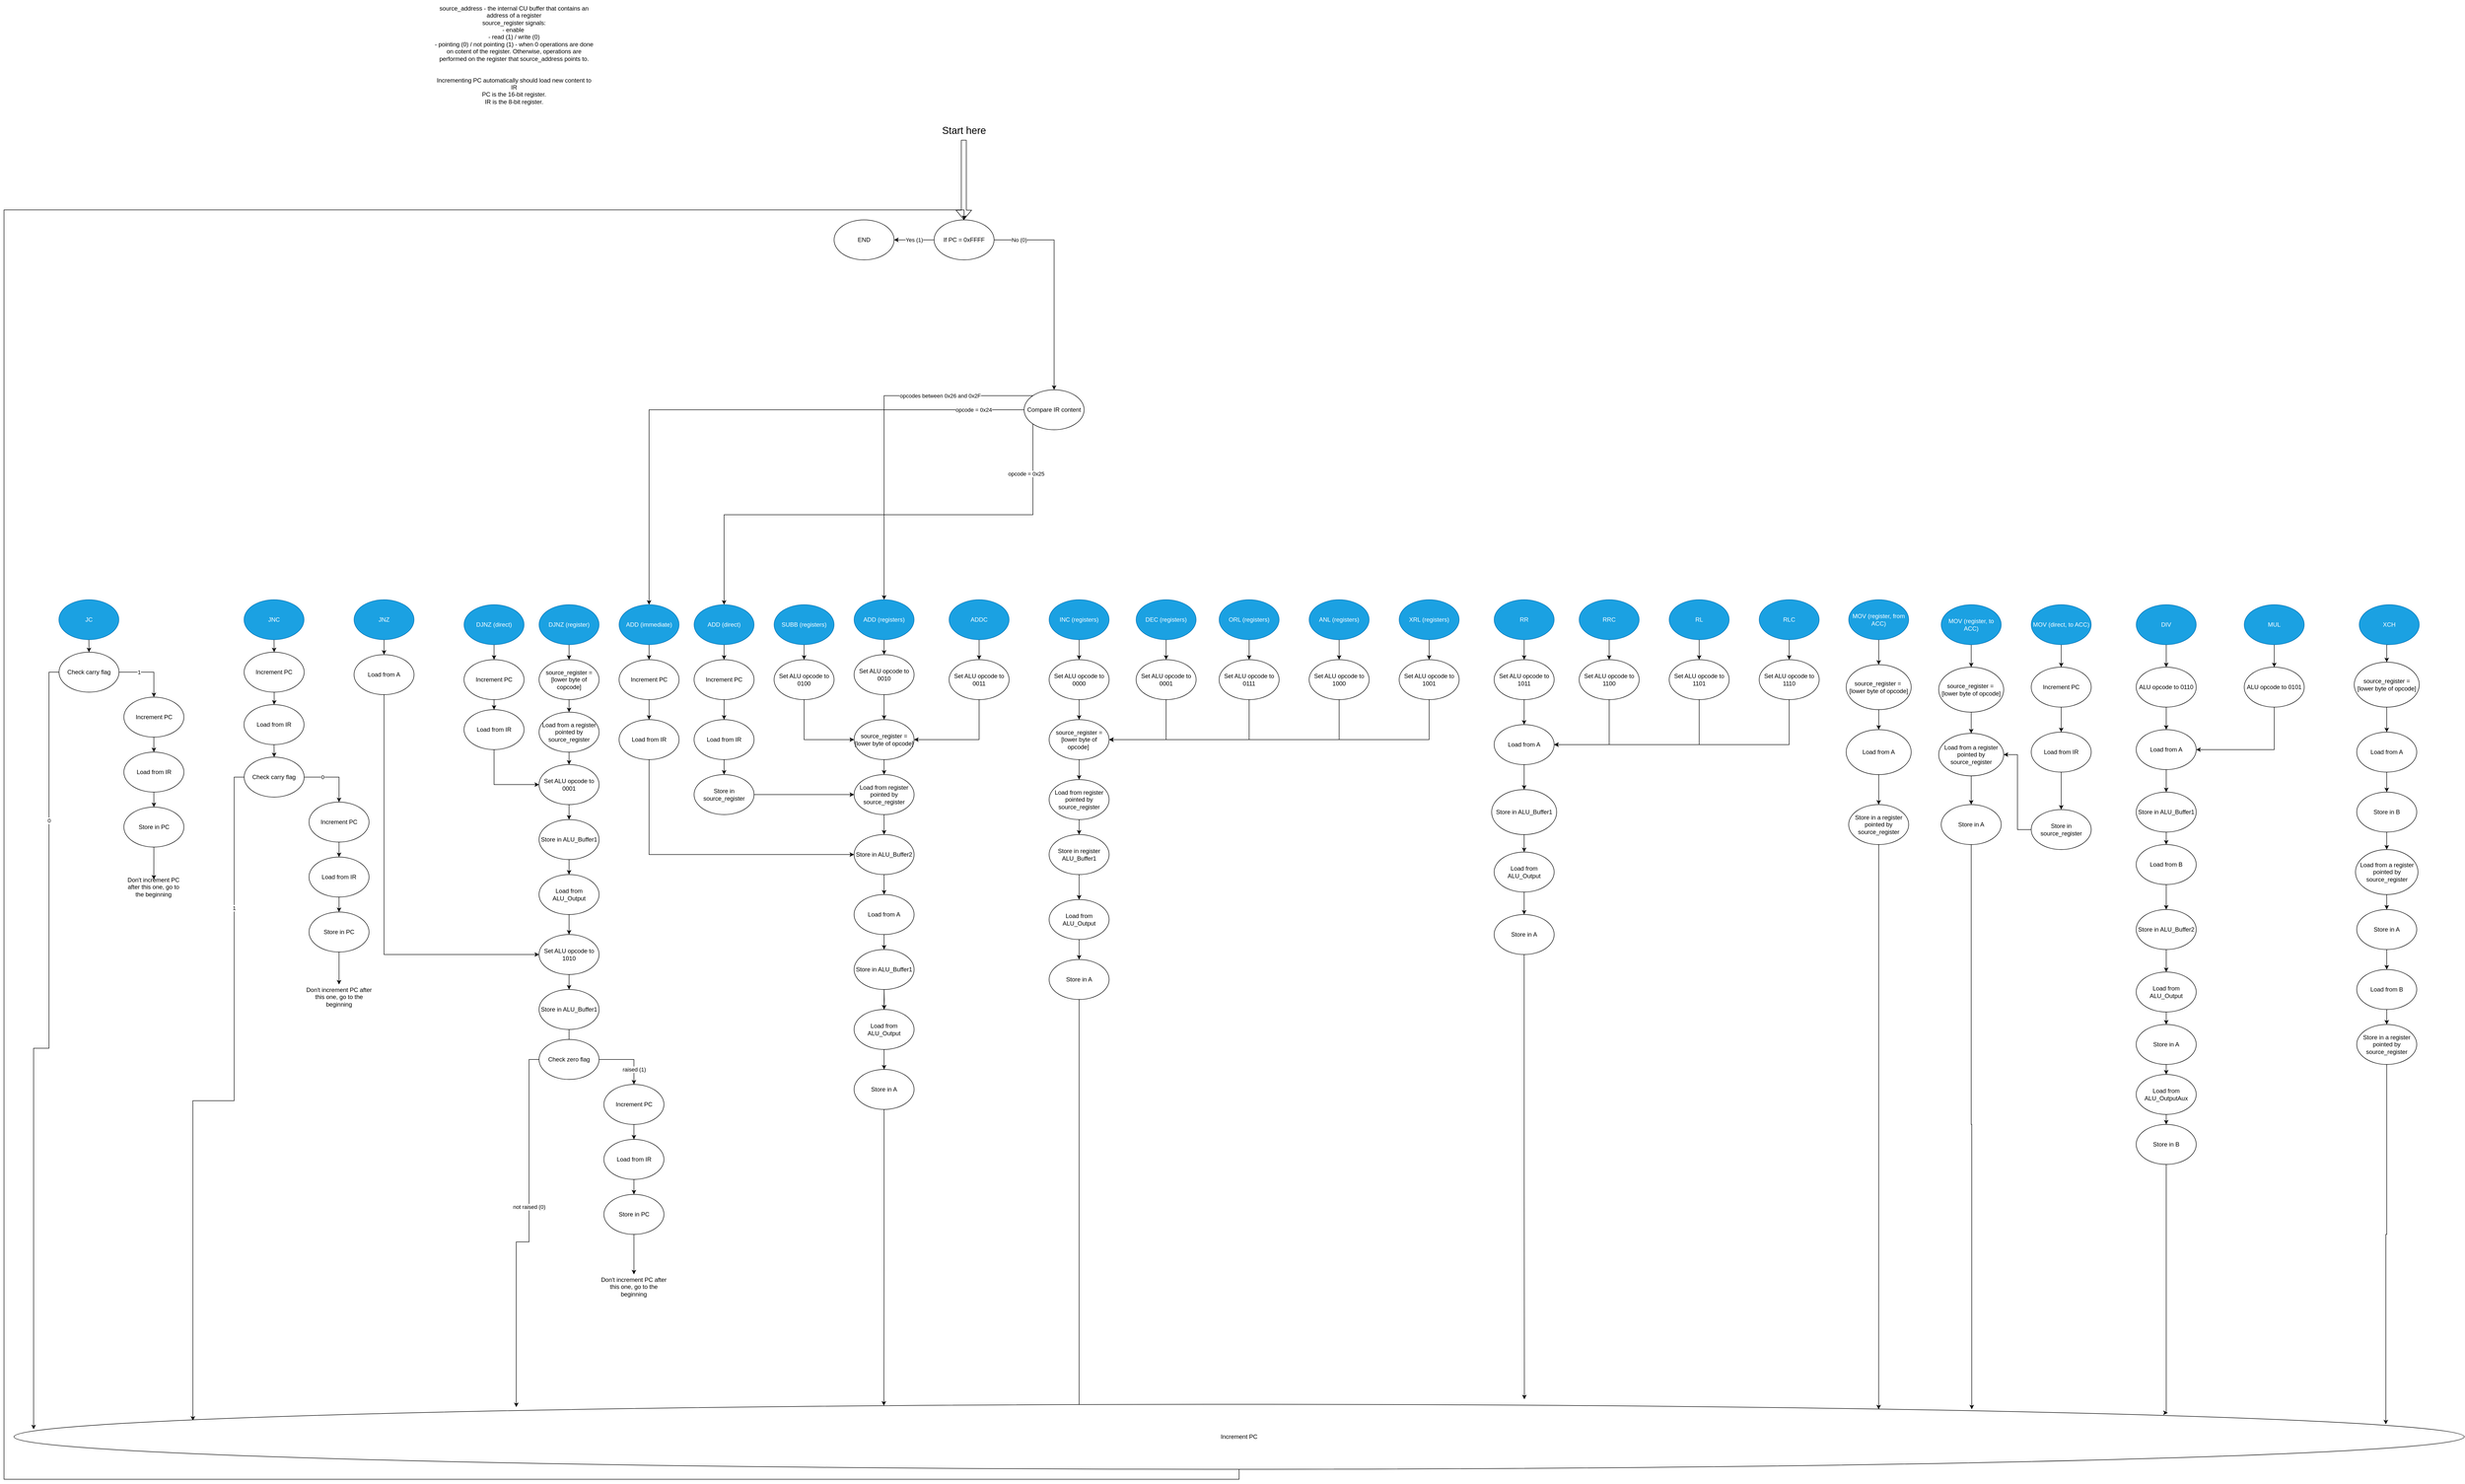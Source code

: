 <mxfile version="21.2.8" type="device">
  <diagram name="Page-1" id="415XNhsyfpXGYG9u_GVC">
    <mxGraphModel dx="5665" dy="3182" grid="1" gridSize="10" guides="1" tooltips="1" connect="1" arrows="1" fold="1" page="1" pageScale="1" pageWidth="827" pageHeight="1169" background="none" math="0" shadow="0">
      <root>
        <mxCell id="0" />
        <mxCell id="1" parent="0" />
        <mxCell id="IF4FmIFMg1-FOJLeTL2Y-153" style="edgeStyle=orthogonalEdgeStyle;rounded=0;orthogonalLoop=1;jettySize=auto;html=1;exitX=0.5;exitY=1;exitDx=0;exitDy=0;entryX=0.5;entryY=0;entryDx=0;entryDy=0;" parent="1" source="IF4FmIFMg1-FOJLeTL2Y-2" target="IF4FmIFMg1-FOJLeTL2Y-151" edge="1">
          <mxGeometry relative="1" as="geometry" />
        </mxCell>
        <mxCell id="IF4FmIFMg1-FOJLeTL2Y-2" value="INC (registers)" style="ellipse;whiteSpace=wrap;html=1;fillColor=#1ba1e2;fontColor=#ffffff;strokeColor=#006EAF;" parent="1" vertex="1">
          <mxGeometry x="430" y="40" width="120" height="80" as="geometry" />
        </mxCell>
        <mxCell id="IF4FmIFMg1-FOJLeTL2Y-16" style="edgeStyle=orthogonalEdgeStyle;rounded=0;orthogonalLoop=1;jettySize=auto;html=1;exitX=0.5;exitY=1;exitDx=0;exitDy=0;entryX=0.5;entryY=0;entryDx=0;entryDy=0;" parent="1" source="IF4FmIFMg1-FOJLeTL2Y-3" edge="1">
          <mxGeometry relative="1" as="geometry">
            <mxPoint x="663.997" y="160" as="targetPoint" />
          </mxGeometry>
        </mxCell>
        <mxCell id="IF4FmIFMg1-FOJLeTL2Y-3" value="DEC (registers)" style="ellipse;whiteSpace=wrap;html=1;fillColor=#1ba1e2;fontColor=#ffffff;strokeColor=#006EAF;" parent="1" vertex="1">
          <mxGeometry x="604" y="40" width="120" height="80" as="geometry" />
        </mxCell>
        <mxCell id="IF4FmIFMg1-FOJLeTL2Y-26" style="edgeStyle=orthogonalEdgeStyle;rounded=0;orthogonalLoop=1;jettySize=auto;html=1;exitX=0.5;exitY=1;exitDx=0;exitDy=0;entryX=0.5;entryY=0;entryDx=0;entryDy=0;" parent="1" source="IF4FmIFMg1-FOJLeTL2Y-4" edge="1">
          <mxGeometry relative="1" as="geometry">
            <mxPoint x="289.997" y="160" as="targetPoint" />
          </mxGeometry>
        </mxCell>
        <mxCell id="IF4FmIFMg1-FOJLeTL2Y-4" value="ADDC" style="ellipse;whiteSpace=wrap;html=1;fillColor=#1ba1e2;fontColor=#ffffff;strokeColor=#006EAF;" parent="1" vertex="1">
          <mxGeometry x="230" y="40" width="120" height="80" as="geometry" />
        </mxCell>
        <mxCell id="IF4FmIFMg1-FOJLeTL2Y-25" style="edgeStyle=orthogonalEdgeStyle;rounded=0;orthogonalLoop=1;jettySize=auto;html=1;exitX=0.5;exitY=1;exitDx=0;exitDy=0;entryX=0.5;entryY=0;entryDx=0;entryDy=0;" parent="1" source="IF4FmIFMg1-FOJLeTL2Y-5" edge="1">
          <mxGeometry relative="1" as="geometry">
            <mxPoint x="829.997" y="160" as="targetPoint" />
          </mxGeometry>
        </mxCell>
        <mxCell id="IF4FmIFMg1-FOJLeTL2Y-5" value="ORL (registers)" style="ellipse;whiteSpace=wrap;html=1;fillColor=#1ba1e2;fontColor=#ffffff;strokeColor=#006EAF;" parent="1" vertex="1">
          <mxGeometry x="770" y="40" width="120" height="80" as="geometry" />
        </mxCell>
        <mxCell id="IF4FmIFMg1-FOJLeTL2Y-23" style="edgeStyle=orthogonalEdgeStyle;rounded=0;orthogonalLoop=1;jettySize=auto;html=1;exitX=0.5;exitY=1;exitDx=0;exitDy=0;entryX=0.5;entryY=0;entryDx=0;entryDy=0;" parent="1" source="IF4FmIFMg1-FOJLeTL2Y-6" edge="1">
          <mxGeometry relative="1" as="geometry">
            <mxPoint x="1009.997" y="160" as="targetPoint" />
          </mxGeometry>
        </mxCell>
        <mxCell id="IF4FmIFMg1-FOJLeTL2Y-6" value="ANL (registers)" style="ellipse;whiteSpace=wrap;html=1;fillColor=#1ba1e2;fontColor=#ffffff;strokeColor=#006EAF;" parent="1" vertex="1">
          <mxGeometry x="950" y="40" width="120" height="80" as="geometry" />
        </mxCell>
        <mxCell id="IF4FmIFMg1-FOJLeTL2Y-21" style="edgeStyle=orthogonalEdgeStyle;rounded=0;orthogonalLoop=1;jettySize=auto;html=1;exitX=0.5;exitY=1;exitDx=0;exitDy=0;entryX=0.5;entryY=0;entryDx=0;entryDy=0;" parent="1" source="IF4FmIFMg1-FOJLeTL2Y-7" edge="1">
          <mxGeometry relative="1" as="geometry">
            <mxPoint x="1189.997" y="160" as="targetPoint" />
          </mxGeometry>
        </mxCell>
        <mxCell id="IF4FmIFMg1-FOJLeTL2Y-7" value="XRL (registers)" style="ellipse;whiteSpace=wrap;html=1;fillColor=#1ba1e2;fontColor=#ffffff;strokeColor=#006EAF;" parent="1" vertex="1">
          <mxGeometry x="1130" y="40" width="120" height="80" as="geometry" />
        </mxCell>
        <mxCell id="hdRVDUE7A5eiXtn7DzBV-31" style="edgeStyle=orthogonalEdgeStyle;rounded=0;orthogonalLoop=1;jettySize=auto;html=1;exitX=0.5;exitY=1;exitDx=0;exitDy=0;entryX=0.5;entryY=0;entryDx=0;entryDy=0;" parent="1" source="IF4FmIFMg1-FOJLeTL2Y-8" target="hdRVDUE7A5eiXtn7DzBV-8" edge="1">
          <mxGeometry relative="1" as="geometry" />
        </mxCell>
        <mxCell id="IF4FmIFMg1-FOJLeTL2Y-8" value="MOV (register, from ACC)" style="ellipse;whiteSpace=wrap;html=1;fillColor=#1ba1e2;fontColor=#ffffff;strokeColor=#006EAF;" parent="1" vertex="1">
          <mxGeometry x="2029" y="40" width="120" height="80" as="geometry" />
        </mxCell>
        <mxCell id="IF4FmIFMg1-FOJLeTL2Y-31" style="edgeStyle=orthogonalEdgeStyle;rounded=0;orthogonalLoop=1;jettySize=auto;html=1;exitX=0.5;exitY=1;exitDx=0;exitDy=0;entryX=0.5;entryY=0;entryDx=0;entryDy=0;" parent="1" source="IF4FmIFMg1-FOJLeTL2Y-9" edge="1">
          <mxGeometry relative="1" as="geometry">
            <mxPoint x="-60.003" y="160" as="targetPoint" />
          </mxGeometry>
        </mxCell>
        <mxCell id="IF4FmIFMg1-FOJLeTL2Y-9" value="SUBB (registers)" style="ellipse;whiteSpace=wrap;html=1;fillColor=#1ba1e2;fontColor=#ffffff;strokeColor=#006EAF;" parent="1" vertex="1">
          <mxGeometry x="-120" y="50" width="120" height="80" as="geometry" />
        </mxCell>
        <mxCell id="IF4FmIFMg1-FOJLeTL2Y-32" style="edgeStyle=orthogonalEdgeStyle;rounded=0;orthogonalLoop=1;jettySize=auto;html=1;exitX=0.5;exitY=1;exitDx=0;exitDy=0;entryX=0.5;entryY=0;entryDx=0;entryDy=0;" parent="1" source="IF4FmIFMg1-FOJLeTL2Y-10" target="IF4FmIFMg1-FOJLeTL2Y-29" edge="1">
          <mxGeometry relative="1" as="geometry" />
        </mxCell>
        <mxCell id="IF4FmIFMg1-FOJLeTL2Y-10" value="XCH" style="ellipse;whiteSpace=wrap;html=1;fillColor=#1ba1e2;fontColor=#ffffff;strokeColor=#006EAF;" parent="1" vertex="1">
          <mxGeometry x="3050" y="50" width="120" height="80" as="geometry" />
        </mxCell>
        <mxCell id="IF4FmIFMg1-FOJLeTL2Y-36" style="edgeStyle=orthogonalEdgeStyle;rounded=0;orthogonalLoop=1;jettySize=auto;html=1;exitX=0.5;exitY=1;exitDx=0;exitDy=0;entryX=0.5;entryY=0;entryDx=0;entryDy=0;" parent="1" source="IF4FmIFMg1-FOJLeTL2Y-14" target="IF4FmIFMg1-FOJLeTL2Y-34" edge="1">
          <mxGeometry relative="1" as="geometry" />
        </mxCell>
        <mxCell id="IF4FmIFMg1-FOJLeTL2Y-14" value="Load from register pointed by source_register" style="ellipse;whiteSpace=wrap;html=1;" parent="1" vertex="1">
          <mxGeometry x="429.997" y="400" width="120" height="80" as="geometry" />
        </mxCell>
        <mxCell id="hdRVDUE7A5eiXtn7DzBV-59" style="edgeStyle=orthogonalEdgeStyle;rounded=0;orthogonalLoop=1;jettySize=auto;html=1;exitX=0.5;exitY=1;exitDx=0;exitDy=0;" parent="1" source="IF4FmIFMg1-FOJLeTL2Y-29" target="hdRVDUE7A5eiXtn7DzBV-60" edge="1">
          <mxGeometry relative="1" as="geometry">
            <mxPoint x="3105" y="330" as="targetPoint" />
          </mxGeometry>
        </mxCell>
        <mxCell id="IF4FmIFMg1-FOJLeTL2Y-29" value="source_register = [lower byte of opcode]" style="ellipse;whiteSpace=wrap;html=1;" parent="1" vertex="1">
          <mxGeometry x="3040" y="165" width="130" height="90" as="geometry" />
        </mxCell>
        <mxCell id="IF4FmIFMg1-FOJLeTL2Y-58" style="edgeStyle=orthogonalEdgeStyle;rounded=0;orthogonalLoop=1;jettySize=auto;html=1;exitX=0.5;exitY=1;exitDx=0;exitDy=0;entryX=0.5;entryY=0;entryDx=0;entryDy=0;" parent="1" source="IF4FmIFMg1-FOJLeTL2Y-34" edge="1">
          <mxGeometry relative="1" as="geometry">
            <mxPoint x="490" y="640" as="targetPoint" />
          </mxGeometry>
        </mxCell>
        <mxCell id="IF4FmIFMg1-FOJLeTL2Y-34" value="Store in register ALU_Buffer1" style="ellipse;whiteSpace=wrap;html=1;" parent="1" vertex="1">
          <mxGeometry x="429.997" y="510" width="120" height="80" as="geometry" />
        </mxCell>
        <mxCell id="IF4FmIFMg1-FOJLeTL2Y-45" style="edgeStyle=orthogonalEdgeStyle;rounded=0;orthogonalLoop=1;jettySize=auto;html=1;exitX=0.5;exitY=1;exitDx=0;exitDy=0;" parent="1" source="IF4FmIFMg1-FOJLeTL2Y-44" target="IF4FmIFMg1-FOJLeTL2Y-46" edge="1">
          <mxGeometry relative="1" as="geometry">
            <mxPoint x="99.857" y="520" as="targetPoint" />
          </mxGeometry>
        </mxCell>
        <mxCell id="IF4FmIFMg1-FOJLeTL2Y-44" value="Load from register pointed by source_register" style="ellipse;whiteSpace=wrap;html=1;" parent="1" vertex="1">
          <mxGeometry x="39.997" y="390" width="120" height="80" as="geometry" />
        </mxCell>
        <mxCell id="IF4FmIFMg1-FOJLeTL2Y-133" style="edgeStyle=orthogonalEdgeStyle;rounded=0;orthogonalLoop=1;jettySize=auto;html=1;exitX=0.5;exitY=1;exitDx=0;exitDy=0;entryX=0.5;entryY=0;entryDx=0;entryDy=0;" parent="1" source="IF4FmIFMg1-FOJLeTL2Y-46" target="IF4FmIFMg1-FOJLeTL2Y-130" edge="1">
          <mxGeometry relative="1" as="geometry" />
        </mxCell>
        <mxCell id="IF4FmIFMg1-FOJLeTL2Y-46" value="Store in ALU_Buffer2" style="ellipse;whiteSpace=wrap;html=1;" parent="1" vertex="1">
          <mxGeometry x="39.997" y="510" width="120" height="80" as="geometry" />
        </mxCell>
        <mxCell id="IF4FmIFMg1-FOJLeTL2Y-54" style="edgeStyle=orthogonalEdgeStyle;rounded=0;orthogonalLoop=1;jettySize=auto;html=1;exitX=0.5;exitY=1;exitDx=0;exitDy=0;entryX=0.5;entryY=0;entryDx=0;entryDy=0;" parent="1" target="IF4FmIFMg1-FOJLeTL2Y-52" edge="1">
          <mxGeometry relative="1" as="geometry">
            <mxPoint x="100" y="820" as="sourcePoint" />
          </mxGeometry>
        </mxCell>
        <mxCell id="IF4FmIFMg1-FOJLeTL2Y-56" style="edgeStyle=orthogonalEdgeStyle;rounded=0;orthogonalLoop=1;jettySize=auto;html=1;exitX=0.5;exitY=1;exitDx=0;exitDy=0;entryX=0.5;entryY=0;entryDx=0;entryDy=0;" parent="1" source="IF4FmIFMg1-FOJLeTL2Y-52" target="IF4FmIFMg1-FOJLeTL2Y-55" edge="1">
          <mxGeometry relative="1" as="geometry" />
        </mxCell>
        <mxCell id="IF4FmIFMg1-FOJLeTL2Y-52" value="Load from ALU_Output" style="ellipse;whiteSpace=wrap;html=1;" parent="1" vertex="1">
          <mxGeometry x="40" y="860" width="120" height="80" as="geometry" />
        </mxCell>
        <mxCell id="W6jBDIR_FYB87VTQanFI-111" style="edgeStyle=orthogonalEdgeStyle;rounded=0;orthogonalLoop=1;jettySize=auto;html=1;exitX=0.5;exitY=1;exitDx=0;exitDy=0;entryX=0.355;entryY=0.021;entryDx=0;entryDy=0;entryPerimeter=0;" edge="1" parent="1" source="IF4FmIFMg1-FOJLeTL2Y-55" target="W6jBDIR_FYB87VTQanFI-110">
          <mxGeometry relative="1" as="geometry" />
        </mxCell>
        <mxCell id="IF4FmIFMg1-FOJLeTL2Y-55" value="Store in A" style="ellipse;whiteSpace=wrap;html=1;" parent="1" vertex="1">
          <mxGeometry x="40" y="980" width="120" height="80" as="geometry" />
        </mxCell>
        <mxCell id="IF4FmIFMg1-FOJLeTL2Y-71" style="edgeStyle=orthogonalEdgeStyle;rounded=0;orthogonalLoop=1;jettySize=auto;html=1;exitX=0.5;exitY=1;exitDx=0;exitDy=0;entryX=0.5;entryY=0;entryDx=0;entryDy=0;" parent="1" target="IF4FmIFMg1-FOJLeTL2Y-69" edge="1">
          <mxGeometry relative="1" as="geometry">
            <mxPoint x="490" y="610" as="sourcePoint" />
          </mxGeometry>
        </mxCell>
        <mxCell id="IF4FmIFMg1-FOJLeTL2Y-77" style="edgeStyle=orthogonalEdgeStyle;rounded=0;orthogonalLoop=1;jettySize=auto;html=1;exitX=0;exitY=0.5;exitDx=0;exitDy=0;entryX=0.5;entryY=0;entryDx=0;entryDy=0;" parent="1" source="IF4FmIFMg1-FOJLeTL2Y-64" target="IF4FmIFMg1-FOJLeTL2Y-76" edge="1">
          <mxGeometry relative="1" as="geometry" />
        </mxCell>
        <mxCell id="IF4FmIFMg1-FOJLeTL2Y-78" value="opcode = 0x24" style="edgeLabel;html=1;align=center;verticalAlign=middle;resizable=0;points=[];" parent="IF4FmIFMg1-FOJLeTL2Y-77" vertex="1" connectable="0">
          <mxGeometry x="-0.823" y="3" relative="1" as="geometry">
            <mxPoint y="-3" as="offset" />
          </mxGeometry>
        </mxCell>
        <mxCell id="IF4FmIFMg1-FOJLeTL2Y-79" style="edgeStyle=orthogonalEdgeStyle;rounded=0;orthogonalLoop=1;jettySize=auto;html=1;exitX=0;exitY=1;exitDx=0;exitDy=0;entryX=0.5;entryY=0;entryDx=0;entryDy=0;" parent="1" source="IF4FmIFMg1-FOJLeTL2Y-64" target="IF4FmIFMg1-FOJLeTL2Y-75" edge="1">
          <mxGeometry relative="1" as="geometry">
            <Array as="points">
              <mxPoint x="394" y="-130" />
              <mxPoint x="-110" y="-130" />
            </Array>
          </mxGeometry>
        </mxCell>
        <mxCell id="IF4FmIFMg1-FOJLeTL2Y-80" value="opcode = 0x25" style="edgeLabel;html=1;align=center;verticalAlign=middle;resizable=0;points=[];" parent="IF4FmIFMg1-FOJLeTL2Y-79" vertex="1" connectable="0">
          <mxGeometry x="-0.798" y="-1" relative="1" as="geometry">
            <mxPoint x="-13" as="offset" />
          </mxGeometry>
        </mxCell>
        <mxCell id="IF4FmIFMg1-FOJLeTL2Y-91" style="edgeStyle=orthogonalEdgeStyle;rounded=0;orthogonalLoop=1;jettySize=auto;html=1;exitX=0;exitY=0;exitDx=0;exitDy=0;entryX=0.5;entryY=0;entryDx=0;entryDy=0;" parent="1" source="IF4FmIFMg1-FOJLeTL2Y-64" target="IF4FmIFMg1-FOJLeTL2Y-89" edge="1">
          <mxGeometry relative="1" as="geometry" />
        </mxCell>
        <mxCell id="IF4FmIFMg1-FOJLeTL2Y-92" value="opcodes between 0x26 and 0x2F" style="edgeLabel;html=1;align=center;verticalAlign=middle;resizable=0;points=[];" parent="IF4FmIFMg1-FOJLeTL2Y-91" vertex="1" connectable="0">
          <mxGeometry x="-0.473" relative="1" as="geometry">
            <mxPoint as="offset" />
          </mxGeometry>
        </mxCell>
        <mxCell id="IF4FmIFMg1-FOJLeTL2Y-64" value="Compare IR content" style="ellipse;whiteSpace=wrap;html=1;" parent="1" vertex="1">
          <mxGeometry x="380" y="-380" width="120" height="80" as="geometry" />
        </mxCell>
        <mxCell id="IF4FmIFMg1-FOJLeTL2Y-68" style="edgeStyle=orthogonalEdgeStyle;rounded=0;orthogonalLoop=1;jettySize=auto;html=1;exitX=0.5;exitY=1;exitDx=0;exitDy=0;entryX=0.5;entryY=0;entryDx=0;entryDy=0;" parent="1" source="IF4FmIFMg1-FOJLeTL2Y-69" target="IF4FmIFMg1-FOJLeTL2Y-70" edge="1">
          <mxGeometry relative="1" as="geometry" />
        </mxCell>
        <mxCell id="IF4FmIFMg1-FOJLeTL2Y-69" value="Load from ALU_Output" style="ellipse;whiteSpace=wrap;html=1;" parent="1" vertex="1">
          <mxGeometry x="430" y="640" width="120" height="80" as="geometry" />
        </mxCell>
        <mxCell id="W6jBDIR_FYB87VTQanFI-112" style="edgeStyle=orthogonalEdgeStyle;rounded=0;orthogonalLoop=1;jettySize=auto;html=1;exitX=0.5;exitY=1;exitDx=0;exitDy=0;entryX=0.434;entryY=0.043;entryDx=0;entryDy=0;entryPerimeter=0;" edge="1" parent="1" source="IF4FmIFMg1-FOJLeTL2Y-70" target="W6jBDIR_FYB87VTQanFI-110">
          <mxGeometry relative="1" as="geometry">
            <Array as="points">
              <mxPoint x="490" y="1656" />
            </Array>
          </mxGeometry>
        </mxCell>
        <mxCell id="IF4FmIFMg1-FOJLeTL2Y-70" value="Store in A" style="ellipse;whiteSpace=wrap;html=1;" parent="1" vertex="1">
          <mxGeometry x="430" y="760" width="120" height="80" as="geometry" />
        </mxCell>
        <mxCell id="IF4FmIFMg1-FOJLeTL2Y-86" style="edgeStyle=orthogonalEdgeStyle;rounded=0;orthogonalLoop=1;jettySize=auto;html=1;exitX=0.5;exitY=1;exitDx=0;exitDy=0;entryX=0.5;entryY=0;entryDx=0;entryDy=0;" parent="1" source="IF4FmIFMg1-FOJLeTL2Y-75" target="IF4FmIFMg1-FOJLeTL2Y-85" edge="1">
          <mxGeometry relative="1" as="geometry" />
        </mxCell>
        <mxCell id="IF4FmIFMg1-FOJLeTL2Y-75" value="ADD (direct)" style="ellipse;whiteSpace=wrap;html=1;fillColor=#1ba1e2;fontColor=#ffffff;strokeColor=#006EAF;" parent="1" vertex="1">
          <mxGeometry x="-280" y="50" width="120" height="80" as="geometry" />
        </mxCell>
        <mxCell id="IF4FmIFMg1-FOJLeTL2Y-99" style="edgeStyle=orthogonalEdgeStyle;rounded=0;orthogonalLoop=1;jettySize=auto;html=1;exitX=0.5;exitY=1;exitDx=0;exitDy=0;entryX=0.5;entryY=0;entryDx=0;entryDy=0;" parent="1" source="IF4FmIFMg1-FOJLeTL2Y-76" target="IF4FmIFMg1-FOJLeTL2Y-98" edge="1">
          <mxGeometry relative="1" as="geometry" />
        </mxCell>
        <mxCell id="IF4FmIFMg1-FOJLeTL2Y-76" value="ADD (immediate)" style="ellipse;whiteSpace=wrap;html=1;fillColor=#1ba1e2;fontColor=#ffffff;strokeColor=#006EAF;" parent="1" vertex="1">
          <mxGeometry x="-430" y="50" width="120" height="80" as="geometry" />
        </mxCell>
        <mxCell id="IF4FmIFMg1-FOJLeTL2Y-94" style="edgeStyle=orthogonalEdgeStyle;rounded=0;orthogonalLoop=1;jettySize=auto;html=1;exitX=0.5;exitY=1;exitDx=0;exitDy=0;" parent="1" source="IF4FmIFMg1-FOJLeTL2Y-85" target="IF4FmIFMg1-FOJLeTL2Y-95" edge="1">
          <mxGeometry relative="1" as="geometry">
            <mxPoint x="-220.143" y="300" as="targetPoint" />
          </mxGeometry>
        </mxCell>
        <mxCell id="IF4FmIFMg1-FOJLeTL2Y-85" value="Increment PC" style="ellipse;whiteSpace=wrap;html=1;" parent="1" vertex="1">
          <mxGeometry x="-280" y="160" width="120" height="80" as="geometry" />
        </mxCell>
        <mxCell id="IF4FmIFMg1-FOJLeTL2Y-149" style="edgeStyle=orthogonalEdgeStyle;rounded=0;orthogonalLoop=1;jettySize=auto;html=1;exitX=0.5;exitY=1;exitDx=0;exitDy=0;entryX=0.5;entryY=0;entryDx=0;entryDy=0;" parent="1" source="IF4FmIFMg1-FOJLeTL2Y-89" target="IF4FmIFMg1-FOJLeTL2Y-148" edge="1">
          <mxGeometry relative="1" as="geometry" />
        </mxCell>
        <mxCell id="IF4FmIFMg1-FOJLeTL2Y-89" value="ADD (registers)" style="ellipse;whiteSpace=wrap;html=1;fillColor=#1ba1e2;fontColor=#ffffff;strokeColor=#006EAF;" parent="1" vertex="1">
          <mxGeometry x="40" y="40" width="120" height="80" as="geometry" />
        </mxCell>
        <mxCell id="IF4FmIFMg1-FOJLeTL2Y-142" style="edgeStyle=orthogonalEdgeStyle;rounded=0;orthogonalLoop=1;jettySize=auto;html=1;exitX=0.5;exitY=1;exitDx=0;exitDy=0;entryX=0.5;entryY=0;entryDx=0;entryDy=0;" parent="1" source="IF4FmIFMg1-FOJLeTL2Y-95" target="IF4FmIFMg1-FOJLeTL2Y-141" edge="1">
          <mxGeometry relative="1" as="geometry" />
        </mxCell>
        <mxCell id="IF4FmIFMg1-FOJLeTL2Y-95" value="Load from IR" style="ellipse;whiteSpace=wrap;html=1;" parent="1" vertex="1">
          <mxGeometry x="-280.003" y="280" width="120" height="80" as="geometry" />
        </mxCell>
        <mxCell id="IF4FmIFMg1-FOJLeTL2Y-101" style="edgeStyle=orthogonalEdgeStyle;rounded=0;orthogonalLoop=1;jettySize=auto;html=1;exitX=0.5;exitY=1;exitDx=0;exitDy=0;entryX=0.5;entryY=0;entryDx=0;entryDy=0;" parent="1" source="IF4FmIFMg1-FOJLeTL2Y-98" target="IF4FmIFMg1-FOJLeTL2Y-100" edge="1">
          <mxGeometry relative="1" as="geometry" />
        </mxCell>
        <mxCell id="IF4FmIFMg1-FOJLeTL2Y-98" value="Increment PC" style="ellipse;whiteSpace=wrap;html=1;" parent="1" vertex="1">
          <mxGeometry x="-430" y="160" width="120" height="80" as="geometry" />
        </mxCell>
        <mxCell id="IF4FmIFMg1-FOJLeTL2Y-164" style="edgeStyle=orthogonalEdgeStyle;rounded=0;orthogonalLoop=1;jettySize=auto;html=1;exitX=0.5;exitY=1;exitDx=0;exitDy=0;entryX=0;entryY=0.5;entryDx=0;entryDy=0;" parent="1" source="IF4FmIFMg1-FOJLeTL2Y-100" target="IF4FmIFMg1-FOJLeTL2Y-46" edge="1">
          <mxGeometry relative="1" as="geometry" />
        </mxCell>
        <mxCell id="IF4FmIFMg1-FOJLeTL2Y-100" value="Load from IR" style="ellipse;whiteSpace=wrap;html=1;" parent="1" vertex="1">
          <mxGeometry x="-430" y="280" width="120" height="80" as="geometry" />
        </mxCell>
        <mxCell id="IF4FmIFMg1-FOJLeTL2Y-132" style="edgeStyle=orthogonalEdgeStyle;rounded=0;orthogonalLoop=1;jettySize=auto;html=1;exitX=0.5;exitY=1;exitDx=0;exitDy=0;entryX=0.5;entryY=0;entryDx=0;entryDy=0;" parent="1" source="IF4FmIFMg1-FOJLeTL2Y-114" target="IF4FmIFMg1-FOJLeTL2Y-44" edge="1">
          <mxGeometry relative="1" as="geometry" />
        </mxCell>
        <mxCell id="IF4FmIFMg1-FOJLeTL2Y-114" value="source_register = [lower byte of opcode]" style="ellipse;whiteSpace=wrap;html=1;" parent="1" vertex="1">
          <mxGeometry x="40" y="280" width="120" height="80" as="geometry" />
        </mxCell>
        <mxCell id="IF4FmIFMg1-FOJLeTL2Y-129" style="edgeStyle=orthogonalEdgeStyle;rounded=0;orthogonalLoop=1;jettySize=auto;html=1;exitX=0.5;exitY=1;exitDx=0;exitDy=0;entryX=0.5;entryY=0;entryDx=0;entryDy=0;" parent="1" source="IF4FmIFMg1-FOJLeTL2Y-130" target="IF4FmIFMg1-FOJLeTL2Y-131" edge="1">
          <mxGeometry relative="1" as="geometry" />
        </mxCell>
        <mxCell id="IF4FmIFMg1-FOJLeTL2Y-130" value="Load from A" style="ellipse;whiteSpace=wrap;html=1;" parent="1" vertex="1">
          <mxGeometry x="39.997" y="630" width="120" height="80" as="geometry" />
        </mxCell>
        <mxCell id="IF4FmIFMg1-FOJLeTL2Y-134" style="edgeStyle=orthogonalEdgeStyle;rounded=0;orthogonalLoop=1;jettySize=auto;html=1;exitX=0.5;exitY=1;exitDx=0;exitDy=0;entryX=0.5;entryY=0;entryDx=0;entryDy=0;" parent="1" source="IF4FmIFMg1-FOJLeTL2Y-131" edge="1">
          <mxGeometry relative="1" as="geometry">
            <mxPoint x="100" y="860" as="targetPoint" />
          </mxGeometry>
        </mxCell>
        <mxCell id="IF4FmIFMg1-FOJLeTL2Y-131" value="Store in ALU_Buffer1" style="ellipse;whiteSpace=wrap;html=1;" parent="1" vertex="1">
          <mxGeometry x="39.997" y="740" width="120" height="80" as="geometry" />
        </mxCell>
        <mxCell id="IF4FmIFMg1-FOJLeTL2Y-140" value="source_address - the internal CU buffer that contains an address of a register&lt;br&gt;source_register signals:&lt;br&gt;- enable&amp;nbsp;&lt;br&gt;- read (1) / write (0)&lt;br&gt;- pointing (0) / not pointing (1) - when 0 operations are done on cotent of the register. Otherwise, operations are performed on the register that source_address points to.&lt;br&gt;&lt;br&gt;&lt;br&gt;Incrementing PC automatically should load new content to IR&lt;br&gt;PC is the 16-bit register.&lt;br&gt;IR is the 8-bit register." style="text;html=1;strokeColor=none;fillColor=none;align=center;verticalAlign=middle;whiteSpace=wrap;rounded=0;" parent="1" vertex="1">
          <mxGeometry x="-800" y="-1160" width="320" height="220" as="geometry" />
        </mxCell>
        <mxCell id="IF4FmIFMg1-FOJLeTL2Y-163" style="edgeStyle=orthogonalEdgeStyle;rounded=0;orthogonalLoop=1;jettySize=auto;html=1;exitX=1;exitY=0.5;exitDx=0;exitDy=0;entryX=0;entryY=0.5;entryDx=0;entryDy=0;" parent="1" source="IF4FmIFMg1-FOJLeTL2Y-141" target="IF4FmIFMg1-FOJLeTL2Y-44" edge="1">
          <mxGeometry relative="1" as="geometry" />
        </mxCell>
        <mxCell id="IF4FmIFMg1-FOJLeTL2Y-141" value="Store in source_register" style="ellipse;whiteSpace=wrap;html=1;" parent="1" vertex="1">
          <mxGeometry x="-280" y="390" width="120" height="80" as="geometry" />
        </mxCell>
        <mxCell id="IF4FmIFMg1-FOJLeTL2Y-147" style="edgeStyle=orthogonalEdgeStyle;rounded=0;orthogonalLoop=1;jettySize=auto;html=1;exitX=0.5;exitY=1;exitDx=0;exitDy=0;entryX=0.5;entryY=0;entryDx=0;entryDy=0;" parent="1" source="IF4FmIFMg1-FOJLeTL2Y-145" target="IF4FmIFMg1-FOJLeTL2Y-14" edge="1">
          <mxGeometry relative="1" as="geometry" />
        </mxCell>
        <mxCell id="IF4FmIFMg1-FOJLeTL2Y-145" value="source_register =[lower byte of opcode]&amp;nbsp;" style="ellipse;whiteSpace=wrap;html=1;" parent="1" vertex="1">
          <mxGeometry x="430" y="280" width="120" height="80" as="geometry" />
        </mxCell>
        <mxCell id="IF4FmIFMg1-FOJLeTL2Y-150" style="edgeStyle=orthogonalEdgeStyle;rounded=0;orthogonalLoop=1;jettySize=auto;html=1;exitX=0.5;exitY=1;exitDx=0;exitDy=0;entryX=0.5;entryY=0;entryDx=0;entryDy=0;" parent="1" source="IF4FmIFMg1-FOJLeTL2Y-148" target="IF4FmIFMg1-FOJLeTL2Y-114" edge="1">
          <mxGeometry relative="1" as="geometry" />
        </mxCell>
        <mxCell id="IF4FmIFMg1-FOJLeTL2Y-148" value="Set ALU opcode to 0010" style="ellipse;whiteSpace=wrap;html=1;" parent="1" vertex="1">
          <mxGeometry x="40" y="150" width="120" height="80" as="geometry" />
        </mxCell>
        <mxCell id="IF4FmIFMg1-FOJLeTL2Y-152" style="edgeStyle=orthogonalEdgeStyle;rounded=0;orthogonalLoop=1;jettySize=auto;html=1;exitX=0.5;exitY=1;exitDx=0;exitDy=0;entryX=0.5;entryY=0;entryDx=0;entryDy=0;" parent="1" source="IF4FmIFMg1-FOJLeTL2Y-151" target="IF4FmIFMg1-FOJLeTL2Y-145" edge="1">
          <mxGeometry relative="1" as="geometry" />
        </mxCell>
        <mxCell id="IF4FmIFMg1-FOJLeTL2Y-151" value="Set ALU opcode to 0000" style="ellipse;whiteSpace=wrap;html=1;" parent="1" vertex="1">
          <mxGeometry x="430" y="160" width="120" height="80" as="geometry" />
        </mxCell>
        <mxCell id="IF4FmIFMg1-FOJLeTL2Y-156" style="edgeStyle=orthogonalEdgeStyle;rounded=0;orthogonalLoop=1;jettySize=auto;html=1;exitX=0.5;exitY=1;exitDx=0;exitDy=0;entryX=1;entryY=0.5;entryDx=0;entryDy=0;" parent="1" source="IF4FmIFMg1-FOJLeTL2Y-154" target="IF4FmIFMg1-FOJLeTL2Y-145" edge="1">
          <mxGeometry relative="1" as="geometry" />
        </mxCell>
        <mxCell id="IF4FmIFMg1-FOJLeTL2Y-154" value="Set ALU opcode to 0001" style="ellipse;whiteSpace=wrap;html=1;" parent="1" vertex="1">
          <mxGeometry x="604" y="160" width="120" height="80" as="geometry" />
        </mxCell>
        <mxCell id="IF4FmIFMg1-FOJLeTL2Y-158" style="edgeStyle=orthogonalEdgeStyle;rounded=0;orthogonalLoop=1;jettySize=auto;html=1;exitX=0.5;exitY=1;exitDx=0;exitDy=0;entryX=1;entryY=0.5;entryDx=0;entryDy=0;" parent="1" source="IF4FmIFMg1-FOJLeTL2Y-157" target="IF4FmIFMg1-FOJLeTL2Y-114" edge="1">
          <mxGeometry relative="1" as="geometry" />
        </mxCell>
        <mxCell id="IF4FmIFMg1-FOJLeTL2Y-157" value="Set ALU opcode to 0011" style="ellipse;whiteSpace=wrap;html=1;" parent="1" vertex="1">
          <mxGeometry x="230" y="160" width="120" height="80" as="geometry" />
        </mxCell>
        <mxCell id="IF4FmIFMg1-FOJLeTL2Y-161" style="edgeStyle=orthogonalEdgeStyle;rounded=0;orthogonalLoop=1;jettySize=auto;html=1;exitX=0.5;exitY=1;exitDx=0;exitDy=0;entryX=0;entryY=0.5;entryDx=0;entryDy=0;" parent="1" source="IF4FmIFMg1-FOJLeTL2Y-159" target="IF4FmIFMg1-FOJLeTL2Y-114" edge="1">
          <mxGeometry relative="1" as="geometry" />
        </mxCell>
        <mxCell id="IF4FmIFMg1-FOJLeTL2Y-159" value="Set ALU opcode to 0100" style="ellipse;whiteSpace=wrap;html=1;" parent="1" vertex="1">
          <mxGeometry x="-120" y="160" width="120" height="80" as="geometry" />
        </mxCell>
        <mxCell id="hdRVDUE7A5eiXtn7DzBV-4" style="edgeStyle=orthogonalEdgeStyle;rounded=0;orthogonalLoop=1;jettySize=auto;html=1;exitX=0.5;exitY=1;exitDx=0;exitDy=0;entryX=1;entryY=0.5;entryDx=0;entryDy=0;" parent="1" source="hdRVDUE7A5eiXtn7DzBV-1" target="IF4FmIFMg1-FOJLeTL2Y-145" edge="1">
          <mxGeometry relative="1" as="geometry">
            <mxPoint x="830" y="320" as="targetPoint" />
          </mxGeometry>
        </mxCell>
        <mxCell id="hdRVDUE7A5eiXtn7DzBV-1" value="Set ALU opcode to 0111" style="ellipse;whiteSpace=wrap;html=1;" parent="1" vertex="1">
          <mxGeometry x="770" y="160" width="120" height="80" as="geometry" />
        </mxCell>
        <mxCell id="hdRVDUE7A5eiXtn7DzBV-5" style="edgeStyle=orthogonalEdgeStyle;rounded=0;orthogonalLoop=1;jettySize=auto;html=1;exitX=0.5;exitY=1;exitDx=0;exitDy=0;entryX=1;entryY=0.5;entryDx=0;entryDy=0;" parent="1" source="hdRVDUE7A5eiXtn7DzBV-2" target="IF4FmIFMg1-FOJLeTL2Y-145" edge="1">
          <mxGeometry relative="1" as="geometry" />
        </mxCell>
        <mxCell id="hdRVDUE7A5eiXtn7DzBV-2" value="Set ALU opcode to 1000" style="ellipse;whiteSpace=wrap;html=1;" parent="1" vertex="1">
          <mxGeometry x="950" y="160" width="120" height="80" as="geometry" />
        </mxCell>
        <mxCell id="hdRVDUE7A5eiXtn7DzBV-6" style="edgeStyle=orthogonalEdgeStyle;rounded=0;orthogonalLoop=1;jettySize=auto;html=1;exitX=0.5;exitY=1;exitDx=0;exitDy=0;entryX=1;entryY=0.5;entryDx=0;entryDy=0;" parent="1" source="hdRVDUE7A5eiXtn7DzBV-3" target="IF4FmIFMg1-FOJLeTL2Y-145" edge="1">
          <mxGeometry relative="1" as="geometry" />
        </mxCell>
        <mxCell id="hdRVDUE7A5eiXtn7DzBV-3" value="Set ALU opcode to 1001" style="ellipse;whiteSpace=wrap;html=1;" parent="1" vertex="1">
          <mxGeometry x="1130" y="160" width="120" height="80" as="geometry" />
        </mxCell>
        <mxCell id="hdRVDUE7A5eiXtn7DzBV-9" style="edgeStyle=orthogonalEdgeStyle;rounded=0;orthogonalLoop=1;jettySize=auto;html=1;exitX=0.5;exitY=1;exitDx=0;exitDy=0;" parent="1" source="hdRVDUE7A5eiXtn7DzBV-8" target="hdRVDUE7A5eiXtn7DzBV-10" edge="1">
          <mxGeometry relative="1" as="geometry">
            <mxPoint x="2089" y="330" as="targetPoint" />
          </mxGeometry>
        </mxCell>
        <mxCell id="hdRVDUE7A5eiXtn7DzBV-8" value="source_register =&amp;nbsp; [lower byte of opcode]" style="ellipse;whiteSpace=wrap;html=1;" parent="1" vertex="1">
          <mxGeometry x="2024" y="170" width="130" height="90" as="geometry" />
        </mxCell>
        <mxCell id="hdRVDUE7A5eiXtn7DzBV-11" style="edgeStyle=orthogonalEdgeStyle;rounded=0;orthogonalLoop=1;jettySize=auto;html=1;exitX=0.5;exitY=1;exitDx=0;exitDy=0;" parent="1" source="hdRVDUE7A5eiXtn7DzBV-10" target="hdRVDUE7A5eiXtn7DzBV-12" edge="1">
          <mxGeometry relative="1" as="geometry">
            <mxPoint x="2089" y="490" as="targetPoint" />
          </mxGeometry>
        </mxCell>
        <mxCell id="hdRVDUE7A5eiXtn7DzBV-10" value="Load from A" style="ellipse;whiteSpace=wrap;html=1;" parent="1" vertex="1">
          <mxGeometry x="2024" y="300" width="130" height="90" as="geometry" />
        </mxCell>
        <mxCell id="W6jBDIR_FYB87VTQanFI-114" style="edgeStyle=orthogonalEdgeStyle;rounded=0;orthogonalLoop=1;jettySize=auto;html=1;exitX=0.5;exitY=1;exitDx=0;exitDy=0;entryX=0.761;entryY=0.077;entryDx=0;entryDy=0;entryPerimeter=0;" edge="1" parent="1" source="hdRVDUE7A5eiXtn7DzBV-12" target="W6jBDIR_FYB87VTQanFI-110">
          <mxGeometry relative="1" as="geometry" />
        </mxCell>
        <mxCell id="hdRVDUE7A5eiXtn7DzBV-12" value="Store in a register pointed by source_register" style="ellipse;whiteSpace=wrap;html=1;" parent="1" vertex="1">
          <mxGeometry x="2029" y="450" width="120" height="80" as="geometry" />
        </mxCell>
        <mxCell id="hdRVDUE7A5eiXtn7DzBV-30" style="edgeStyle=orthogonalEdgeStyle;rounded=0;orthogonalLoop=1;jettySize=auto;html=1;exitX=0.5;exitY=1;exitDx=0;exitDy=0;entryX=0.5;entryY=0;entryDx=0;entryDy=0;" parent="1" source="hdRVDUE7A5eiXtn7DzBV-13" target="hdRVDUE7A5eiXtn7DzBV-18" edge="1">
          <mxGeometry relative="1" as="geometry" />
        </mxCell>
        <mxCell id="hdRVDUE7A5eiXtn7DzBV-13" value="MOV (register, to ACC)" style="ellipse;whiteSpace=wrap;html=1;fillColor=#1ba1e2;fontColor=#ffffff;strokeColor=#006EAF;" parent="1" vertex="1">
          <mxGeometry x="2214" y="50" width="120" height="80" as="geometry" />
        </mxCell>
        <mxCell id="hdRVDUE7A5eiXtn7DzBV-19" style="edgeStyle=orthogonalEdgeStyle;rounded=0;orthogonalLoop=1;jettySize=auto;html=1;exitX=0.5;exitY=1;exitDx=0;exitDy=0;" parent="1" source="hdRVDUE7A5eiXtn7DzBV-18" target="hdRVDUE7A5eiXtn7DzBV-20" edge="1">
          <mxGeometry relative="1" as="geometry">
            <mxPoint x="2274" y="305" as="targetPoint" />
          </mxGeometry>
        </mxCell>
        <mxCell id="hdRVDUE7A5eiXtn7DzBV-18" value="source_register =&amp;nbsp; [lower byte of opcode]" style="ellipse;whiteSpace=wrap;html=1;" parent="1" vertex="1">
          <mxGeometry x="2209" y="175" width="130" height="90" as="geometry" />
        </mxCell>
        <mxCell id="hdRVDUE7A5eiXtn7DzBV-21" style="edgeStyle=orthogonalEdgeStyle;rounded=0;orthogonalLoop=1;jettySize=auto;html=1;exitX=0.5;exitY=1;exitDx=0;exitDy=0;" parent="1" source="hdRVDUE7A5eiXtn7DzBV-20" target="hdRVDUE7A5eiXtn7DzBV-22" edge="1">
          <mxGeometry relative="1" as="geometry">
            <mxPoint x="2274" y="475" as="targetPoint" />
          </mxGeometry>
        </mxCell>
        <mxCell id="hdRVDUE7A5eiXtn7DzBV-20" value="Load from a register pointed by source_register" style="ellipse;whiteSpace=wrap;html=1;" parent="1" vertex="1">
          <mxGeometry x="2209" y="307.5" width="130" height="85" as="geometry" />
        </mxCell>
        <mxCell id="W6jBDIR_FYB87VTQanFI-115" style="edgeStyle=orthogonalEdgeStyle;rounded=0;orthogonalLoop=1;jettySize=auto;html=1;exitX=0.5;exitY=1;exitDx=0;exitDy=0;entryX=0.799;entryY=0.077;entryDx=0;entryDy=0;entryPerimeter=0;" edge="1" parent="1" source="hdRVDUE7A5eiXtn7DzBV-22" target="W6jBDIR_FYB87VTQanFI-110">
          <mxGeometry relative="1" as="geometry" />
        </mxCell>
        <mxCell id="hdRVDUE7A5eiXtn7DzBV-22" value="Store in A" style="ellipse;whiteSpace=wrap;html=1;" parent="1" vertex="1">
          <mxGeometry x="2214" y="450" width="120" height="80" as="geometry" />
        </mxCell>
        <mxCell id="hdRVDUE7A5eiXtn7DzBV-29" style="edgeStyle=orthogonalEdgeStyle;rounded=0;orthogonalLoop=1;jettySize=auto;html=1;exitX=0.5;exitY=1;exitDx=0;exitDy=0;entryX=0.5;entryY=0;entryDx=0;entryDy=0;" parent="1" source="hdRVDUE7A5eiXtn7DzBV-23" target="hdRVDUE7A5eiXtn7DzBV-25" edge="1">
          <mxGeometry relative="1" as="geometry" />
        </mxCell>
        <mxCell id="hdRVDUE7A5eiXtn7DzBV-23" value="MOV (direct, to ACC)" style="ellipse;whiteSpace=wrap;html=1;fillColor=#1ba1e2;fontColor=#ffffff;strokeColor=#006EAF;" parent="1" vertex="1">
          <mxGeometry x="2394" y="50" width="120" height="80" as="geometry" />
        </mxCell>
        <mxCell id="hdRVDUE7A5eiXtn7DzBV-24" style="edgeStyle=orthogonalEdgeStyle;rounded=0;orthogonalLoop=1;jettySize=auto;html=1;exitX=0.5;exitY=1;exitDx=0;exitDy=0;" parent="1" source="hdRVDUE7A5eiXtn7DzBV-25" target="hdRVDUE7A5eiXtn7DzBV-27" edge="1">
          <mxGeometry relative="1" as="geometry">
            <mxPoint x="2453.857" y="300" as="targetPoint" />
          </mxGeometry>
        </mxCell>
        <mxCell id="hdRVDUE7A5eiXtn7DzBV-25" value="Increment PC" style="ellipse;whiteSpace=wrap;html=1;" parent="1" vertex="1">
          <mxGeometry x="2394" y="175" width="120" height="80" as="geometry" />
        </mxCell>
        <mxCell id="hdRVDUE7A5eiXtn7DzBV-26" style="edgeStyle=orthogonalEdgeStyle;rounded=0;orthogonalLoop=1;jettySize=auto;html=1;exitX=0.5;exitY=1;exitDx=0;exitDy=0;entryX=0.5;entryY=0;entryDx=0;entryDy=0;" parent="1" source="hdRVDUE7A5eiXtn7DzBV-27" target="hdRVDUE7A5eiXtn7DzBV-28" edge="1">
          <mxGeometry relative="1" as="geometry" />
        </mxCell>
        <mxCell id="hdRVDUE7A5eiXtn7DzBV-27" value="Load from IR" style="ellipse;whiteSpace=wrap;html=1;" parent="1" vertex="1">
          <mxGeometry x="2393.997" y="305" width="120" height="80" as="geometry" />
        </mxCell>
        <mxCell id="hdRVDUE7A5eiXtn7DzBV-32" style="edgeStyle=orthogonalEdgeStyle;rounded=0;orthogonalLoop=1;jettySize=auto;html=1;exitX=0;exitY=0.5;exitDx=0;exitDy=0;entryX=1;entryY=0.5;entryDx=0;entryDy=0;" parent="1" source="hdRVDUE7A5eiXtn7DzBV-28" target="hdRVDUE7A5eiXtn7DzBV-20" edge="1">
          <mxGeometry relative="1" as="geometry" />
        </mxCell>
        <mxCell id="hdRVDUE7A5eiXtn7DzBV-28" value="Store in source_register" style="ellipse;whiteSpace=wrap;html=1;" parent="1" vertex="1">
          <mxGeometry x="2394" y="460" width="120" height="80" as="geometry" />
        </mxCell>
        <mxCell id="hdRVDUE7A5eiXtn7DzBV-48" style="edgeStyle=orthogonalEdgeStyle;rounded=0;orthogonalLoop=1;jettySize=auto;html=1;exitX=0.5;exitY=1;exitDx=0;exitDy=0;" parent="1" source="hdRVDUE7A5eiXtn7DzBV-34" target="hdRVDUE7A5eiXtn7DzBV-49" edge="1">
          <mxGeometry relative="1" as="geometry">
            <mxPoint x="2664" y="190" as="targetPoint" />
          </mxGeometry>
        </mxCell>
        <mxCell id="hdRVDUE7A5eiXtn7DzBV-34" value="DIV" style="ellipse;whiteSpace=wrap;html=1;fillColor=#1ba1e2;fontColor=#ffffff;strokeColor=#006EAF;" parent="1" vertex="1">
          <mxGeometry x="2604" y="50" width="120" height="80" as="geometry" />
        </mxCell>
        <mxCell id="hdRVDUE7A5eiXtn7DzBV-39" style="edgeStyle=orthogonalEdgeStyle;rounded=0;orthogonalLoop=1;jettySize=auto;html=1;exitX=0.5;exitY=1;exitDx=0;exitDy=0;" parent="1" source="hdRVDUE7A5eiXtn7DzBV-38" target="hdRVDUE7A5eiXtn7DzBV-40" edge="1">
          <mxGeometry relative="1" as="geometry">
            <mxPoint x="2664" y="465" as="targetPoint" />
          </mxGeometry>
        </mxCell>
        <mxCell id="hdRVDUE7A5eiXtn7DzBV-38" value="Load from A" style="ellipse;whiteSpace=wrap;html=1;" parent="1" vertex="1">
          <mxGeometry x="2604" y="300" width="120" height="80" as="geometry" />
        </mxCell>
        <mxCell id="hdRVDUE7A5eiXtn7DzBV-41" style="edgeStyle=orthogonalEdgeStyle;rounded=0;orthogonalLoop=1;jettySize=auto;html=1;exitX=0.5;exitY=1;exitDx=0;exitDy=0;" parent="1" source="hdRVDUE7A5eiXtn7DzBV-40" target="hdRVDUE7A5eiXtn7DzBV-42" edge="1">
          <mxGeometry relative="1" as="geometry">
            <mxPoint x="2664" y="585" as="targetPoint" />
          </mxGeometry>
        </mxCell>
        <mxCell id="hdRVDUE7A5eiXtn7DzBV-40" value="Store in ALU_Buffer1" style="ellipse;whiteSpace=wrap;html=1;" parent="1" vertex="1">
          <mxGeometry x="2604" y="425" width="120" height="80" as="geometry" />
        </mxCell>
        <mxCell id="hdRVDUE7A5eiXtn7DzBV-43" style="edgeStyle=orthogonalEdgeStyle;rounded=0;orthogonalLoop=1;jettySize=auto;html=1;exitX=0.5;exitY=1;exitDx=0;exitDy=0;" parent="1" source="hdRVDUE7A5eiXtn7DzBV-42" target="hdRVDUE7A5eiXtn7DzBV-44" edge="1">
          <mxGeometry relative="1" as="geometry">
            <mxPoint x="2664" y="700" as="targetPoint" />
          </mxGeometry>
        </mxCell>
        <mxCell id="hdRVDUE7A5eiXtn7DzBV-42" value="Load from B" style="ellipse;whiteSpace=wrap;html=1;" parent="1" vertex="1">
          <mxGeometry x="2604" y="530" width="120" height="80" as="geometry" />
        </mxCell>
        <mxCell id="hdRVDUE7A5eiXtn7DzBV-47" style="edgeStyle=orthogonalEdgeStyle;rounded=0;orthogonalLoop=1;jettySize=auto;html=1;exitX=0.5;exitY=1;exitDx=0;exitDy=0;entryX=0.5;entryY=0;entryDx=0;entryDy=0;" parent="1" source="hdRVDUE7A5eiXtn7DzBV-44" target="hdRVDUE7A5eiXtn7DzBV-46" edge="1">
          <mxGeometry relative="1" as="geometry" />
        </mxCell>
        <mxCell id="hdRVDUE7A5eiXtn7DzBV-44" value="Store in ALU_Buffer2" style="ellipse;whiteSpace=wrap;html=1;" parent="1" vertex="1">
          <mxGeometry x="2604" y="660" width="120" height="80" as="geometry" />
        </mxCell>
        <mxCell id="hdRVDUE7A5eiXtn7DzBV-51" style="edgeStyle=orthogonalEdgeStyle;rounded=0;orthogonalLoop=1;jettySize=auto;html=1;exitX=0.5;exitY=1;exitDx=0;exitDy=0;" parent="1" source="hdRVDUE7A5eiXtn7DzBV-46" target="hdRVDUE7A5eiXtn7DzBV-52" edge="1">
          <mxGeometry relative="1" as="geometry">
            <mxPoint x="2664" y="915" as="targetPoint" />
          </mxGeometry>
        </mxCell>
        <mxCell id="hdRVDUE7A5eiXtn7DzBV-46" value="Load from ALU_Output" style="ellipse;whiteSpace=wrap;html=1;" parent="1" vertex="1">
          <mxGeometry x="2604" y="785" width="120" height="80" as="geometry" />
        </mxCell>
        <mxCell id="hdRVDUE7A5eiXtn7DzBV-50" style="edgeStyle=orthogonalEdgeStyle;rounded=0;orthogonalLoop=1;jettySize=auto;html=1;exitX=0.5;exitY=1;exitDx=0;exitDy=0;entryX=0.5;entryY=0;entryDx=0;entryDy=0;" parent="1" source="hdRVDUE7A5eiXtn7DzBV-49" target="hdRVDUE7A5eiXtn7DzBV-38" edge="1">
          <mxGeometry relative="1" as="geometry" />
        </mxCell>
        <mxCell id="hdRVDUE7A5eiXtn7DzBV-49" value="ALU opcode to 0110" style="ellipse;whiteSpace=wrap;html=1;" parent="1" vertex="1">
          <mxGeometry x="2604" y="175" width="120" height="80" as="geometry" />
        </mxCell>
        <mxCell id="hdRVDUE7A5eiXtn7DzBV-57" style="edgeStyle=orthogonalEdgeStyle;rounded=0;orthogonalLoop=1;jettySize=auto;html=1;exitX=0.5;exitY=1;exitDx=0;exitDy=0;entryX=0.5;entryY=0;entryDx=0;entryDy=0;" parent="1" source="hdRVDUE7A5eiXtn7DzBV-52" target="hdRVDUE7A5eiXtn7DzBV-54" edge="1">
          <mxGeometry relative="1" as="geometry" />
        </mxCell>
        <mxCell id="hdRVDUE7A5eiXtn7DzBV-52" value="Store in A" style="ellipse;whiteSpace=wrap;html=1;" parent="1" vertex="1">
          <mxGeometry x="2604" y="890" width="120" height="80" as="geometry" />
        </mxCell>
        <mxCell id="hdRVDUE7A5eiXtn7DzBV-58" style="edgeStyle=orthogonalEdgeStyle;rounded=0;orthogonalLoop=1;jettySize=auto;html=1;exitX=0.5;exitY=1;exitDx=0;exitDy=0;entryX=0.5;entryY=0;entryDx=0;entryDy=0;" parent="1" source="hdRVDUE7A5eiXtn7DzBV-54" target="hdRVDUE7A5eiXtn7DzBV-56" edge="1">
          <mxGeometry relative="1" as="geometry" />
        </mxCell>
        <mxCell id="hdRVDUE7A5eiXtn7DzBV-54" value="Load from ALU_OutputAux" style="ellipse;whiteSpace=wrap;html=1;" parent="1" vertex="1">
          <mxGeometry x="2604" y="990" width="120" height="80" as="geometry" />
        </mxCell>
        <mxCell id="W6jBDIR_FYB87VTQanFI-116" style="edgeStyle=orthogonalEdgeStyle;rounded=0;orthogonalLoop=1;jettySize=auto;html=1;exitX=0.5;exitY=1;exitDx=0;exitDy=0;entryX=0.879;entryY=0.131;entryDx=0;entryDy=0;entryPerimeter=0;" edge="1" parent="1" source="hdRVDUE7A5eiXtn7DzBV-56" target="W6jBDIR_FYB87VTQanFI-110">
          <mxGeometry relative="1" as="geometry">
            <Array as="points">
              <mxPoint x="2664" y="1667" />
            </Array>
          </mxGeometry>
        </mxCell>
        <mxCell id="hdRVDUE7A5eiXtn7DzBV-56" value="Store in B" style="ellipse;whiteSpace=wrap;html=1;" parent="1" vertex="1">
          <mxGeometry x="2604" y="1090" width="120" height="80" as="geometry" />
        </mxCell>
        <mxCell id="hdRVDUE7A5eiXtn7DzBV-61" style="edgeStyle=orthogonalEdgeStyle;rounded=0;orthogonalLoop=1;jettySize=auto;html=1;exitX=0.5;exitY=1;exitDx=0;exitDy=0;" parent="1" source="hdRVDUE7A5eiXtn7DzBV-60" target="hdRVDUE7A5eiXtn7DzBV-62" edge="1">
          <mxGeometry relative="1" as="geometry">
            <mxPoint x="3105" y="430" as="targetPoint" />
          </mxGeometry>
        </mxCell>
        <mxCell id="hdRVDUE7A5eiXtn7DzBV-60" value="Load from A" style="ellipse;whiteSpace=wrap;html=1;" parent="1" vertex="1">
          <mxGeometry x="3045" y="305" width="120" height="80" as="geometry" />
        </mxCell>
        <mxCell id="hdRVDUE7A5eiXtn7DzBV-63" style="edgeStyle=orthogonalEdgeStyle;rounded=0;orthogonalLoop=1;jettySize=auto;html=1;exitX=0.5;exitY=1;exitDx=0;exitDy=0;" parent="1" source="hdRVDUE7A5eiXtn7DzBV-62" target="hdRVDUE7A5eiXtn7DzBV-64" edge="1">
          <mxGeometry relative="1" as="geometry">
            <mxPoint x="3105" y="550" as="targetPoint" />
          </mxGeometry>
        </mxCell>
        <mxCell id="hdRVDUE7A5eiXtn7DzBV-62" value="Store in B" style="ellipse;whiteSpace=wrap;html=1;" parent="1" vertex="1">
          <mxGeometry x="3045" y="425" width="120" height="80" as="geometry" />
        </mxCell>
        <mxCell id="hdRVDUE7A5eiXtn7DzBV-65" style="edgeStyle=orthogonalEdgeStyle;rounded=0;orthogonalLoop=1;jettySize=auto;html=1;exitX=0.5;exitY=1;exitDx=0;exitDy=0;" parent="1" source="hdRVDUE7A5eiXtn7DzBV-64" target="hdRVDUE7A5eiXtn7DzBV-66" edge="1">
          <mxGeometry relative="1" as="geometry">
            <mxPoint x="3105" y="720" as="targetPoint" />
          </mxGeometry>
        </mxCell>
        <mxCell id="hdRVDUE7A5eiXtn7DzBV-64" value="Load from a register pointed by source_register" style="ellipse;whiteSpace=wrap;html=1;" parent="1" vertex="1">
          <mxGeometry x="3042.5" y="540" width="125" height="90" as="geometry" />
        </mxCell>
        <mxCell id="hdRVDUE7A5eiXtn7DzBV-67" style="edgeStyle=orthogonalEdgeStyle;rounded=0;orthogonalLoop=1;jettySize=auto;html=1;exitX=0.5;exitY=1;exitDx=0;exitDy=0;" parent="1" source="hdRVDUE7A5eiXtn7DzBV-66" target="hdRVDUE7A5eiXtn7DzBV-68" edge="1">
          <mxGeometry relative="1" as="geometry">
            <mxPoint x="3105" y="800" as="targetPoint" />
          </mxGeometry>
        </mxCell>
        <mxCell id="hdRVDUE7A5eiXtn7DzBV-66" value="Store in A" style="ellipse;whiteSpace=wrap;html=1;" parent="1" vertex="1">
          <mxGeometry x="3045" y="660" width="120" height="80" as="geometry" />
        </mxCell>
        <mxCell id="hdRVDUE7A5eiXtn7DzBV-69" style="edgeStyle=orthogonalEdgeStyle;rounded=0;orthogonalLoop=1;jettySize=auto;html=1;exitX=0.5;exitY=1;exitDx=0;exitDy=0;" parent="1" source="hdRVDUE7A5eiXtn7DzBV-68" target="hdRVDUE7A5eiXtn7DzBV-72" edge="1">
          <mxGeometry relative="1" as="geometry">
            <mxPoint x="3105" y="920" as="targetPoint" />
          </mxGeometry>
        </mxCell>
        <mxCell id="hdRVDUE7A5eiXtn7DzBV-68" value="Load from B" style="ellipse;whiteSpace=wrap;html=1;" parent="1" vertex="1">
          <mxGeometry x="3045" y="780" width="120" height="80" as="geometry" />
        </mxCell>
        <mxCell id="W6jBDIR_FYB87VTQanFI-117" style="edgeStyle=orthogonalEdgeStyle;rounded=0;orthogonalLoop=1;jettySize=auto;html=1;exitX=0.5;exitY=1;exitDx=0;exitDy=0;entryX=0.968;entryY=0.308;entryDx=0;entryDy=0;entryPerimeter=0;" edge="1" parent="1" source="hdRVDUE7A5eiXtn7DzBV-72" target="W6jBDIR_FYB87VTQanFI-110">
          <mxGeometry relative="1" as="geometry" />
        </mxCell>
        <mxCell id="hdRVDUE7A5eiXtn7DzBV-72" value="Store in a register pointed by source_register" style="ellipse;whiteSpace=wrap;html=1;" parent="1" vertex="1">
          <mxGeometry x="3045" y="890" width="120" height="80" as="geometry" />
        </mxCell>
        <mxCell id="hdRVDUE7A5eiXtn7DzBV-77" style="edgeStyle=orthogonalEdgeStyle;rounded=0;orthogonalLoop=1;jettySize=auto;html=1;exitX=0.5;exitY=1;exitDx=0;exitDy=0;" parent="1" source="hdRVDUE7A5eiXtn7DzBV-73" target="hdRVDUE7A5eiXtn7DzBV-78" edge="1">
          <mxGeometry relative="1" as="geometry">
            <mxPoint x="1380.381" y="190" as="targetPoint" />
          </mxGeometry>
        </mxCell>
        <mxCell id="hdRVDUE7A5eiXtn7DzBV-73" value="RR" style="ellipse;whiteSpace=wrap;html=1;fillColor=#1ba1e2;fontColor=#ffffff;strokeColor=#006EAF;" parent="1" vertex="1">
          <mxGeometry x="1320" y="40" width="120" height="80" as="geometry" />
        </mxCell>
        <mxCell id="hdRVDUE7A5eiXtn7DzBV-88" style="edgeStyle=orthogonalEdgeStyle;rounded=0;orthogonalLoop=1;jettySize=auto;html=1;exitX=0.5;exitY=1;exitDx=0;exitDy=0;" parent="1" source="hdRVDUE7A5eiXtn7DzBV-78" edge="1">
          <mxGeometry relative="1" as="geometry">
            <mxPoint x="1379.889" y="290" as="targetPoint" />
          </mxGeometry>
        </mxCell>
        <mxCell id="hdRVDUE7A5eiXtn7DzBV-78" value="Set ALU opcode to 1011" style="ellipse;whiteSpace=wrap;html=1;" parent="1" vertex="1">
          <mxGeometry x="1320.001" y="160" width="120" height="80" as="geometry" />
        </mxCell>
        <mxCell id="hdRVDUE7A5eiXtn7DzBV-79" style="edgeStyle=orthogonalEdgeStyle;rounded=0;orthogonalLoop=1;jettySize=auto;html=1;exitX=0.5;exitY=1;exitDx=0;exitDy=0;" parent="1" source="hdRVDUE7A5eiXtn7DzBV-80" target="hdRVDUE7A5eiXtn7DzBV-81" edge="1">
          <mxGeometry relative="1" as="geometry">
            <mxPoint x="1550.381" y="190" as="targetPoint" />
          </mxGeometry>
        </mxCell>
        <mxCell id="hdRVDUE7A5eiXtn7DzBV-80" value="RRC" style="ellipse;whiteSpace=wrap;html=1;fillColor=#1ba1e2;fontColor=#ffffff;strokeColor=#006EAF;" parent="1" vertex="1">
          <mxGeometry x="1490" y="40" width="120" height="80" as="geometry" />
        </mxCell>
        <mxCell id="hdRVDUE7A5eiXtn7DzBV-89" style="edgeStyle=orthogonalEdgeStyle;rounded=0;orthogonalLoop=1;jettySize=auto;html=1;exitX=0.5;exitY=1;exitDx=0;exitDy=0;entryX=1;entryY=0.5;entryDx=0;entryDy=0;" parent="1" source="hdRVDUE7A5eiXtn7DzBV-81" target="hdRVDUE7A5eiXtn7DzBV-90" edge="1">
          <mxGeometry relative="1" as="geometry">
            <mxPoint x="1549.5" y="290.0" as="targetPoint" />
          </mxGeometry>
        </mxCell>
        <mxCell id="hdRVDUE7A5eiXtn7DzBV-81" value="Set ALU opcode to 1100" style="ellipse;whiteSpace=wrap;html=1;" parent="1" vertex="1">
          <mxGeometry x="1490.001" y="160" width="120" height="80" as="geometry" />
        </mxCell>
        <mxCell id="hdRVDUE7A5eiXtn7DzBV-82" style="edgeStyle=orthogonalEdgeStyle;rounded=0;orthogonalLoop=1;jettySize=auto;html=1;exitX=0.5;exitY=1;exitDx=0;exitDy=0;" parent="1" source="hdRVDUE7A5eiXtn7DzBV-83" target="hdRVDUE7A5eiXtn7DzBV-84" edge="1">
          <mxGeometry relative="1" as="geometry">
            <mxPoint x="1730.381" y="190" as="targetPoint" />
          </mxGeometry>
        </mxCell>
        <mxCell id="hdRVDUE7A5eiXtn7DzBV-83" value="RL" style="ellipse;whiteSpace=wrap;html=1;fillColor=#1ba1e2;fontColor=#ffffff;strokeColor=#006EAF;" parent="1" vertex="1">
          <mxGeometry x="1670" y="40" width="120" height="80" as="geometry" />
        </mxCell>
        <mxCell id="hdRVDUE7A5eiXtn7DzBV-98" style="edgeStyle=orthogonalEdgeStyle;rounded=0;orthogonalLoop=1;jettySize=auto;html=1;exitX=0.5;exitY=1;exitDx=0;exitDy=0;entryX=1;entryY=0.5;entryDx=0;entryDy=0;" parent="1" source="hdRVDUE7A5eiXtn7DzBV-84" target="hdRVDUE7A5eiXtn7DzBV-90" edge="1">
          <mxGeometry relative="1" as="geometry" />
        </mxCell>
        <mxCell id="hdRVDUE7A5eiXtn7DzBV-84" value="Set ALU opcode to 1101" style="ellipse;whiteSpace=wrap;html=1;" parent="1" vertex="1">
          <mxGeometry x="1670.001" y="160" width="120" height="80" as="geometry" />
        </mxCell>
        <mxCell id="hdRVDUE7A5eiXtn7DzBV-85" style="edgeStyle=orthogonalEdgeStyle;rounded=0;orthogonalLoop=1;jettySize=auto;html=1;exitX=0.5;exitY=1;exitDx=0;exitDy=0;" parent="1" source="hdRVDUE7A5eiXtn7DzBV-86" target="hdRVDUE7A5eiXtn7DzBV-87" edge="1">
          <mxGeometry relative="1" as="geometry">
            <mxPoint x="1910.381" y="190" as="targetPoint" />
          </mxGeometry>
        </mxCell>
        <mxCell id="hdRVDUE7A5eiXtn7DzBV-86" value="RLC" style="ellipse;whiteSpace=wrap;html=1;fillColor=#1ba1e2;fontColor=#ffffff;strokeColor=#006EAF;" parent="1" vertex="1">
          <mxGeometry x="1850" y="40" width="120" height="80" as="geometry" />
        </mxCell>
        <mxCell id="hdRVDUE7A5eiXtn7DzBV-99" style="edgeStyle=orthogonalEdgeStyle;rounded=0;orthogonalLoop=1;jettySize=auto;html=1;exitX=0.5;exitY=1;exitDx=0;exitDy=0;entryX=1;entryY=0.5;entryDx=0;entryDy=0;" parent="1" source="hdRVDUE7A5eiXtn7DzBV-87" target="hdRVDUE7A5eiXtn7DzBV-90" edge="1">
          <mxGeometry relative="1" as="geometry" />
        </mxCell>
        <mxCell id="hdRVDUE7A5eiXtn7DzBV-87" value="Set ALU opcode to 1110" style="ellipse;whiteSpace=wrap;html=1;" parent="1" vertex="1">
          <mxGeometry x="1850" y="160" width="120" height="80" as="geometry" />
        </mxCell>
        <mxCell id="hdRVDUE7A5eiXtn7DzBV-91" style="edgeStyle=orthogonalEdgeStyle;rounded=0;orthogonalLoop=1;jettySize=auto;html=1;exitX=0.5;exitY=1;exitDx=0;exitDy=0;" parent="1" source="hdRVDUE7A5eiXtn7DzBV-90" target="hdRVDUE7A5eiXtn7DzBV-92" edge="1">
          <mxGeometry relative="1" as="geometry">
            <mxPoint x="1379.5" y="430.0" as="targetPoint" />
          </mxGeometry>
        </mxCell>
        <mxCell id="hdRVDUE7A5eiXtn7DzBV-90" value="Load from A" style="ellipse;whiteSpace=wrap;html=1;" parent="1" vertex="1">
          <mxGeometry x="1320" y="290" width="120" height="80" as="geometry" />
        </mxCell>
        <mxCell id="hdRVDUE7A5eiXtn7DzBV-93" style="edgeStyle=orthogonalEdgeStyle;rounded=0;orthogonalLoop=1;jettySize=auto;html=1;exitX=0.5;exitY=1;exitDx=0;exitDy=0;" parent="1" source="hdRVDUE7A5eiXtn7DzBV-92" target="hdRVDUE7A5eiXtn7DzBV-94" edge="1">
          <mxGeometry relative="1" as="geometry">
            <mxPoint x="1379.5" y="560.0" as="targetPoint" />
          </mxGeometry>
        </mxCell>
        <mxCell id="hdRVDUE7A5eiXtn7DzBV-92" value="Store in ALU_Buffer1" style="ellipse;whiteSpace=wrap;html=1;" parent="1" vertex="1">
          <mxGeometry x="1315" y="420" width="130" height="90" as="geometry" />
        </mxCell>
        <mxCell id="hdRVDUE7A5eiXtn7DzBV-95" style="edgeStyle=orthogonalEdgeStyle;rounded=0;orthogonalLoop=1;jettySize=auto;html=1;exitX=0.5;exitY=1;exitDx=0;exitDy=0;" parent="1" source="hdRVDUE7A5eiXtn7DzBV-94" target="hdRVDUE7A5eiXtn7DzBV-96" edge="1">
          <mxGeometry relative="1" as="geometry">
            <mxPoint x="1379.5" y="700.0" as="targetPoint" />
          </mxGeometry>
        </mxCell>
        <mxCell id="hdRVDUE7A5eiXtn7DzBV-94" value="Load from ALU_Output" style="ellipse;whiteSpace=wrap;html=1;" parent="1" vertex="1">
          <mxGeometry x="1320" y="545.0" width="120" height="80" as="geometry" />
        </mxCell>
        <mxCell id="W6jBDIR_FYB87VTQanFI-113" style="edgeStyle=orthogonalEdgeStyle;rounded=0;orthogonalLoop=1;jettySize=auto;html=1;exitX=0.5;exitY=1;exitDx=0;exitDy=0;" edge="1" parent="1" source="hdRVDUE7A5eiXtn7DzBV-96">
          <mxGeometry relative="1" as="geometry">
            <mxPoint x="1380.429" y="1640" as="targetPoint" />
          </mxGeometry>
        </mxCell>
        <mxCell id="hdRVDUE7A5eiXtn7DzBV-96" value="Store in A" style="ellipse;whiteSpace=wrap;html=1;" parent="1" vertex="1">
          <mxGeometry x="1320" y="670.0" width="120" height="80" as="geometry" />
        </mxCell>
        <mxCell id="hdRVDUE7A5eiXtn7DzBV-102" style="edgeStyle=orthogonalEdgeStyle;rounded=0;orthogonalLoop=1;jettySize=auto;html=1;exitX=0.5;exitY=1;exitDx=0;exitDy=0;" parent="1" source="hdRVDUE7A5eiXtn7DzBV-101" target="hdRVDUE7A5eiXtn7DzBV-103" edge="1">
          <mxGeometry relative="1" as="geometry">
            <mxPoint x="2880.043" y="180" as="targetPoint" />
          </mxGeometry>
        </mxCell>
        <mxCell id="hdRVDUE7A5eiXtn7DzBV-101" value="MUL" style="ellipse;whiteSpace=wrap;html=1;fillColor=#1ba1e2;fontColor=#ffffff;strokeColor=#006EAF;" parent="1" vertex="1">
          <mxGeometry x="2820" y="50" width="120" height="80" as="geometry" />
        </mxCell>
        <mxCell id="hdRVDUE7A5eiXtn7DzBV-104" style="edgeStyle=orthogonalEdgeStyle;rounded=0;orthogonalLoop=1;jettySize=auto;html=1;exitX=0.5;exitY=1;exitDx=0;exitDy=0;entryX=1;entryY=0.5;entryDx=0;entryDy=0;" parent="1" source="hdRVDUE7A5eiXtn7DzBV-103" target="hdRVDUE7A5eiXtn7DzBV-38" edge="1">
          <mxGeometry relative="1" as="geometry" />
        </mxCell>
        <mxCell id="hdRVDUE7A5eiXtn7DzBV-103" value="ALU opcode to 0101" style="ellipse;whiteSpace=wrap;html=1;" parent="1" vertex="1">
          <mxGeometry x="2820.003" y="175" width="120" height="80" as="geometry" />
        </mxCell>
        <mxCell id="W6jBDIR_FYB87VTQanFI-2" style="edgeStyle=orthogonalEdgeStyle;rounded=0;orthogonalLoop=1;jettySize=auto;html=1;exitX=0.5;exitY=1;exitDx=0;exitDy=0;" edge="1" parent="1" source="W6jBDIR_FYB87VTQanFI-1" target="W6jBDIR_FYB87VTQanFI-3">
          <mxGeometry relative="1" as="geometry">
            <mxPoint x="-530.222" y="180.0" as="targetPoint" />
          </mxGeometry>
        </mxCell>
        <mxCell id="W6jBDIR_FYB87VTQanFI-1" value="DJNZ (register)" style="ellipse;whiteSpace=wrap;html=1;fillColor=#1ba1e2;fontColor=#ffffff;strokeColor=#006EAF;" vertex="1" parent="1">
          <mxGeometry x="-590" y="50" width="120" height="80" as="geometry" />
        </mxCell>
        <mxCell id="W6jBDIR_FYB87VTQanFI-4" style="edgeStyle=orthogonalEdgeStyle;rounded=0;orthogonalLoop=1;jettySize=auto;html=1;exitX=0.5;exitY=1;exitDx=0;exitDy=0;" edge="1" parent="1" source="W6jBDIR_FYB87VTQanFI-3" target="W6jBDIR_FYB87VTQanFI-5">
          <mxGeometry relative="1" as="geometry">
            <mxPoint x="-530.222" y="300" as="targetPoint" />
          </mxGeometry>
        </mxCell>
        <mxCell id="W6jBDIR_FYB87VTQanFI-3" value="source_register = [lower byte of copcode]" style="ellipse;whiteSpace=wrap;html=1;" vertex="1" parent="1">
          <mxGeometry x="-590.002" y="160.0" width="120" height="80" as="geometry" />
        </mxCell>
        <mxCell id="W6jBDIR_FYB87VTQanFI-9" style="edgeStyle=orthogonalEdgeStyle;rounded=0;orthogonalLoop=1;jettySize=auto;html=1;exitX=0.5;exitY=1;exitDx=0;exitDy=0;entryX=0.5;entryY=0;entryDx=0;entryDy=0;" edge="1" parent="1" source="W6jBDIR_FYB87VTQanFI-5" target="W6jBDIR_FYB87VTQanFI-8">
          <mxGeometry relative="1" as="geometry" />
        </mxCell>
        <mxCell id="W6jBDIR_FYB87VTQanFI-5" value="Load from a register pointed by source_register" style="ellipse;whiteSpace=wrap;html=1;" vertex="1" parent="1">
          <mxGeometry x="-590.002" y="265" width="120" height="80" as="geometry" />
        </mxCell>
        <mxCell id="W6jBDIR_FYB87VTQanFI-11" style="edgeStyle=orthogonalEdgeStyle;rounded=0;orthogonalLoop=1;jettySize=auto;html=1;exitX=0.5;exitY=1;exitDx=0;exitDy=0;" edge="1" parent="1" source="W6jBDIR_FYB87VTQanFI-7" target="W6jBDIR_FYB87VTQanFI-12">
          <mxGeometry relative="1" as="geometry">
            <mxPoint x="-530.222" y="660" as="targetPoint" />
          </mxGeometry>
        </mxCell>
        <mxCell id="W6jBDIR_FYB87VTQanFI-7" value="Store in ALU_Buffer1" style="ellipse;whiteSpace=wrap;html=1;" vertex="1" parent="1">
          <mxGeometry x="-590.002" y="480" width="120" height="80" as="geometry" />
        </mxCell>
        <mxCell id="W6jBDIR_FYB87VTQanFI-10" style="edgeStyle=orthogonalEdgeStyle;rounded=0;orthogonalLoop=1;jettySize=auto;html=1;exitX=0.5;exitY=1;exitDx=0;exitDy=0;entryX=0.5;entryY=0;entryDx=0;entryDy=0;" edge="1" parent="1" source="W6jBDIR_FYB87VTQanFI-8" target="W6jBDIR_FYB87VTQanFI-7">
          <mxGeometry relative="1" as="geometry" />
        </mxCell>
        <mxCell id="W6jBDIR_FYB87VTQanFI-8" value="Set ALU opcode to 0001" style="ellipse;whiteSpace=wrap;html=1;" vertex="1" parent="1">
          <mxGeometry x="-590" y="370" width="120" height="80" as="geometry" />
        </mxCell>
        <mxCell id="W6jBDIR_FYB87VTQanFI-16" style="edgeStyle=orthogonalEdgeStyle;rounded=0;orthogonalLoop=1;jettySize=auto;html=1;exitX=0.5;exitY=1;exitDx=0;exitDy=0;entryX=0.5;entryY=0;entryDx=0;entryDy=0;" edge="1" parent="1" source="W6jBDIR_FYB87VTQanFI-12" target="W6jBDIR_FYB87VTQanFI-15">
          <mxGeometry relative="1" as="geometry" />
        </mxCell>
        <mxCell id="W6jBDIR_FYB87VTQanFI-12" value="Load from ALU_Output" style="ellipse;whiteSpace=wrap;html=1;" vertex="1" parent="1">
          <mxGeometry x="-590.002" y="590" width="120" height="80" as="geometry" />
        </mxCell>
        <mxCell id="W6jBDIR_FYB87VTQanFI-18" style="edgeStyle=orthogonalEdgeStyle;rounded=0;orthogonalLoop=1;jettySize=auto;html=1;exitX=0.5;exitY=1;exitDx=0;exitDy=0;" edge="1" parent="1" source="W6jBDIR_FYB87VTQanFI-14">
          <mxGeometry relative="1" as="geometry">
            <mxPoint x="-530.002" y="940" as="targetPoint" />
          </mxGeometry>
        </mxCell>
        <mxCell id="W6jBDIR_FYB87VTQanFI-14" value="Store in ALU_Buffer1" style="ellipse;whiteSpace=wrap;html=1;" vertex="1" parent="1">
          <mxGeometry x="-590.002" y="820" width="120" height="80" as="geometry" />
        </mxCell>
        <mxCell id="W6jBDIR_FYB87VTQanFI-17" style="edgeStyle=orthogonalEdgeStyle;rounded=0;orthogonalLoop=1;jettySize=auto;html=1;exitX=0.5;exitY=1;exitDx=0;exitDy=0;entryX=0.5;entryY=0;entryDx=0;entryDy=0;" edge="1" parent="1" source="W6jBDIR_FYB87VTQanFI-15" target="W6jBDIR_FYB87VTQanFI-14">
          <mxGeometry relative="1" as="geometry" />
        </mxCell>
        <mxCell id="W6jBDIR_FYB87VTQanFI-15" value="Set ALU opcode to 1010" style="ellipse;whiteSpace=wrap;html=1;" vertex="1" parent="1">
          <mxGeometry x="-590" y="710" width="120" height="80" as="geometry" />
        </mxCell>
        <mxCell id="W6jBDIR_FYB87VTQanFI-21" style="edgeStyle=orthogonalEdgeStyle;rounded=0;orthogonalLoop=1;jettySize=auto;html=1;exitX=0;exitY=0.5;exitDx=0;exitDy=0;entryX=0.205;entryY=0.043;entryDx=0;entryDy=0;entryPerimeter=0;" edge="1" parent="1" source="W6jBDIR_FYB87VTQanFI-20" target="W6jBDIR_FYB87VTQanFI-110">
          <mxGeometry relative="1" as="geometry">
            <mxPoint x="-640" y="1060" as="targetPoint" />
          </mxGeometry>
        </mxCell>
        <mxCell id="W6jBDIR_FYB87VTQanFI-25" value="not raised (0)" style="edgeLabel;html=1;align=center;verticalAlign=middle;resizable=0;points=[];" vertex="1" connectable="0" parent="W6jBDIR_FYB87VTQanFI-21">
          <mxGeometry x="-0.239" y="2" relative="1" as="geometry">
            <mxPoint x="-2" y="33" as="offset" />
          </mxGeometry>
        </mxCell>
        <mxCell id="W6jBDIR_FYB87VTQanFI-22" style="edgeStyle=orthogonalEdgeStyle;rounded=0;orthogonalLoop=1;jettySize=auto;html=1;exitX=1;exitY=0.5;exitDx=0;exitDy=0;" edge="1" parent="1" source="W6jBDIR_FYB87VTQanFI-20" target="W6jBDIR_FYB87VTQanFI-23">
          <mxGeometry relative="1" as="geometry">
            <mxPoint x="-400" y="1080" as="targetPoint" />
          </mxGeometry>
        </mxCell>
        <mxCell id="W6jBDIR_FYB87VTQanFI-24" value="raised (1)" style="edgeLabel;html=1;align=center;verticalAlign=middle;resizable=0;points=[];" vertex="1" connectable="0" parent="W6jBDIR_FYB87VTQanFI-22">
          <mxGeometry x="-0.331" relative="1" as="geometry">
            <mxPoint x="30" y="20" as="offset" />
          </mxGeometry>
        </mxCell>
        <mxCell id="W6jBDIR_FYB87VTQanFI-20" value="Check zero flag" style="ellipse;whiteSpace=wrap;html=1;" vertex="1" parent="1">
          <mxGeometry x="-590" y="920" width="120" height="80" as="geometry" />
        </mxCell>
        <mxCell id="W6jBDIR_FYB87VTQanFI-28" style="edgeStyle=orthogonalEdgeStyle;rounded=0;orthogonalLoop=1;jettySize=auto;html=1;exitX=0.5;exitY=1;exitDx=0;exitDy=0;" edge="1" parent="1" source="W6jBDIR_FYB87VTQanFI-23" target="W6jBDIR_FYB87VTQanFI-29">
          <mxGeometry relative="1" as="geometry">
            <mxPoint x="-400.263" y="1190" as="targetPoint" />
          </mxGeometry>
        </mxCell>
        <mxCell id="W6jBDIR_FYB87VTQanFI-23" value="Increment PC" style="ellipse;whiteSpace=wrap;html=1;" vertex="1" parent="1">
          <mxGeometry x="-460.26" y="1010" width="120" height="80" as="geometry" />
        </mxCell>
        <mxCell id="W6jBDIR_FYB87VTQanFI-73" style="edgeStyle=orthogonalEdgeStyle;rounded=0;orthogonalLoop=1;jettySize=auto;html=1;exitX=0.5;exitY=1;exitDx=0;exitDy=0;entryX=0.5;entryY=0;entryDx=0;entryDy=0;" edge="1" parent="1" source="W6jBDIR_FYB87VTQanFI-27" target="W6jBDIR_FYB87VTQanFI-76">
          <mxGeometry relative="1" as="geometry">
            <mxPoint x="-1119.565" y="160" as="targetPoint" />
          </mxGeometry>
        </mxCell>
        <mxCell id="W6jBDIR_FYB87VTQanFI-27" value="JNC" style="ellipse;whiteSpace=wrap;html=1;fillColor=#1ba1e2;fontColor=#ffffff;strokeColor=#006EAF;" vertex="1" parent="1">
          <mxGeometry x="-1180" y="40" width="120" height="80" as="geometry" />
        </mxCell>
        <mxCell id="W6jBDIR_FYB87VTQanFI-29" value="Load from IR" style="ellipse;whiteSpace=wrap;html=1;" vertex="1" parent="1">
          <mxGeometry x="-460.263" y="1120" width="120" height="80" as="geometry" />
        </mxCell>
        <mxCell id="W6jBDIR_FYB87VTQanFI-35" style="edgeStyle=orthogonalEdgeStyle;rounded=0;orthogonalLoop=1;jettySize=auto;html=1;exitX=0.5;exitY=1;exitDx=0;exitDy=0;entryX=0.5;entryY=0;entryDx=0;entryDy=0;" edge="1" parent="1" source="W6jBDIR_FYB87VTQanFI-29" target="W6jBDIR_FYB87VTQanFI-33">
          <mxGeometry relative="1" as="geometry">
            <mxPoint x="-400.263" y="1340" as="sourcePoint" />
          </mxGeometry>
        </mxCell>
        <mxCell id="W6jBDIR_FYB87VTQanFI-36" style="edgeStyle=orthogonalEdgeStyle;rounded=0;orthogonalLoop=1;jettySize=auto;html=1;exitX=0.5;exitY=1;exitDx=0;exitDy=0;entryX=0.5;entryY=0;entryDx=0;entryDy=0;" edge="1" parent="1" source="W6jBDIR_FYB87VTQanFI-33" target="W6jBDIR_FYB87VTQanFI-37">
          <mxGeometry relative="1" as="geometry">
            <mxPoint x="-400.263" y="1390" as="targetPoint" />
          </mxGeometry>
        </mxCell>
        <mxCell id="W6jBDIR_FYB87VTQanFI-33" value="Store in PC" style="ellipse;whiteSpace=wrap;html=1;" vertex="1" parent="1">
          <mxGeometry x="-460.26" y="1230" width="120" height="80" as="geometry" />
        </mxCell>
        <mxCell id="W6jBDIR_FYB87VTQanFI-37" value="Don&#39;t increment PC after this one, go to the beginning" style="text;html=1;strokeColor=none;fillColor=none;align=center;verticalAlign=middle;whiteSpace=wrap;rounded=0;" vertex="1" parent="1">
          <mxGeometry x="-470.52" y="1390" width="140.52" height="50" as="geometry" />
        </mxCell>
        <mxCell id="W6jBDIR_FYB87VTQanFI-41" style="edgeStyle=orthogonalEdgeStyle;rounded=0;orthogonalLoop=1;jettySize=auto;html=1;exitX=0.5;exitY=1;exitDx=0;exitDy=0;" edge="1" parent="1" source="W6jBDIR_FYB87VTQanFI-39" target="W6jBDIR_FYB87VTQanFI-42">
          <mxGeometry relative="1" as="geometry">
            <mxPoint x="-679.895" y="170" as="targetPoint" />
          </mxGeometry>
        </mxCell>
        <mxCell id="W6jBDIR_FYB87VTQanFI-39" value="DJNZ (direct)" style="ellipse;whiteSpace=wrap;html=1;fillColor=#1ba1e2;fontColor=#ffffff;strokeColor=#006EAF;" vertex="1" parent="1">
          <mxGeometry x="-740" y="50" width="120" height="80" as="geometry" />
        </mxCell>
        <mxCell id="W6jBDIR_FYB87VTQanFI-43" style="edgeStyle=orthogonalEdgeStyle;rounded=0;orthogonalLoop=1;jettySize=auto;html=1;exitX=0.5;exitY=1;exitDx=0;exitDy=0;" edge="1" parent="1" source="W6jBDIR_FYB87VTQanFI-42" target="W6jBDIR_FYB87VTQanFI-44">
          <mxGeometry relative="1" as="geometry">
            <mxPoint x="-679.895" y="290" as="targetPoint" />
          </mxGeometry>
        </mxCell>
        <mxCell id="W6jBDIR_FYB87VTQanFI-42" value="Increment PC" style="ellipse;whiteSpace=wrap;html=1;" vertex="1" parent="1">
          <mxGeometry x="-740.005" y="160" width="120" height="80" as="geometry" />
        </mxCell>
        <mxCell id="W6jBDIR_FYB87VTQanFI-45" style="edgeStyle=orthogonalEdgeStyle;rounded=0;orthogonalLoop=1;jettySize=auto;html=1;exitX=0.5;exitY=1;exitDx=0;exitDy=0;entryX=0;entryY=0.5;entryDx=0;entryDy=0;" edge="1" parent="1" source="W6jBDIR_FYB87VTQanFI-44" target="W6jBDIR_FYB87VTQanFI-8">
          <mxGeometry relative="1" as="geometry" />
        </mxCell>
        <mxCell id="W6jBDIR_FYB87VTQanFI-44" value="Load from IR" style="ellipse;whiteSpace=wrap;html=1;" vertex="1" parent="1">
          <mxGeometry x="-740.005" y="260" width="120" height="80" as="geometry" />
        </mxCell>
        <mxCell id="W6jBDIR_FYB87VTQanFI-46" value="1" style="edgeStyle=orthogonalEdgeStyle;rounded=0;orthogonalLoop=1;jettySize=auto;html=1;exitX=0;exitY=0.5;exitDx=0;exitDy=0;entryX=0.073;entryY=0.252;entryDx=0;entryDy=0;entryPerimeter=0;" edge="1" parent="1" source="W6jBDIR_FYB87VTQanFI-50" target="W6jBDIR_FYB87VTQanFI-110">
          <mxGeometry x="-0.595" relative="1" as="geometry">
            <mxPoint x="-1229.74" y="495" as="targetPoint" />
            <mxPoint as="offset" />
          </mxGeometry>
        </mxCell>
        <mxCell id="W6jBDIR_FYB87VTQanFI-48" style="edgeStyle=orthogonalEdgeStyle;rounded=0;orthogonalLoop=1;jettySize=auto;html=1;exitX=1;exitY=0.5;exitDx=0;exitDy=0;" edge="1" parent="1" source="W6jBDIR_FYB87VTQanFI-50" target="W6jBDIR_FYB87VTQanFI-52">
          <mxGeometry relative="1" as="geometry">
            <mxPoint x="-989.74" y="515" as="targetPoint" />
            <Array as="points">
              <mxPoint x="-990" y="395" />
            </Array>
          </mxGeometry>
        </mxCell>
        <mxCell id="W6jBDIR_FYB87VTQanFI-49" value="0" style="edgeLabel;html=1;align=center;verticalAlign=middle;resizable=0;points=[];" vertex="1" connectable="0" parent="W6jBDIR_FYB87VTQanFI-48">
          <mxGeometry x="-0.331" relative="1" as="geometry">
            <mxPoint x="-4" as="offset" />
          </mxGeometry>
        </mxCell>
        <mxCell id="W6jBDIR_FYB87VTQanFI-50" value="Check carry flag" style="ellipse;whiteSpace=wrap;html=1;" vertex="1" parent="1">
          <mxGeometry x="-1179.74" y="355" width="120" height="80" as="geometry" />
        </mxCell>
        <mxCell id="W6jBDIR_FYB87VTQanFI-51" style="edgeStyle=orthogonalEdgeStyle;rounded=0;orthogonalLoop=1;jettySize=auto;html=1;exitX=0.5;exitY=1;exitDx=0;exitDy=0;" edge="1" parent="1" source="W6jBDIR_FYB87VTQanFI-52" target="W6jBDIR_FYB87VTQanFI-53">
          <mxGeometry relative="1" as="geometry">
            <mxPoint x="-990.003" y="625" as="targetPoint" />
          </mxGeometry>
        </mxCell>
        <mxCell id="W6jBDIR_FYB87VTQanFI-52" value="Increment PC" style="ellipse;whiteSpace=wrap;html=1;" vertex="1" parent="1">
          <mxGeometry x="-1050" y="445" width="120" height="80" as="geometry" />
        </mxCell>
        <mxCell id="W6jBDIR_FYB87VTQanFI-53" value="Load from IR" style="ellipse;whiteSpace=wrap;html=1;" vertex="1" parent="1">
          <mxGeometry x="-1050.003" y="555" width="120" height="80" as="geometry" />
        </mxCell>
        <mxCell id="W6jBDIR_FYB87VTQanFI-54" style="edgeStyle=orthogonalEdgeStyle;rounded=0;orthogonalLoop=1;jettySize=auto;html=1;exitX=0.5;exitY=1;exitDx=0;exitDy=0;entryX=0.5;entryY=0;entryDx=0;entryDy=0;" edge="1" parent="1" source="W6jBDIR_FYB87VTQanFI-53" target="W6jBDIR_FYB87VTQanFI-56">
          <mxGeometry relative="1" as="geometry">
            <mxPoint x="-990.003" y="775" as="sourcePoint" />
          </mxGeometry>
        </mxCell>
        <mxCell id="W6jBDIR_FYB87VTQanFI-55" style="edgeStyle=orthogonalEdgeStyle;rounded=0;orthogonalLoop=1;jettySize=auto;html=1;exitX=0.5;exitY=1;exitDx=0;exitDy=0;entryX=0.5;entryY=0;entryDx=0;entryDy=0;" edge="1" parent="1" source="W6jBDIR_FYB87VTQanFI-56" target="W6jBDIR_FYB87VTQanFI-57">
          <mxGeometry relative="1" as="geometry">
            <mxPoint x="-990.174" y="810" as="targetPoint" />
          </mxGeometry>
        </mxCell>
        <mxCell id="W6jBDIR_FYB87VTQanFI-56" value="Store in PC" style="ellipse;whiteSpace=wrap;html=1;" vertex="1" parent="1">
          <mxGeometry x="-1050" y="665" width="120" height="80" as="geometry" />
        </mxCell>
        <mxCell id="W6jBDIR_FYB87VTQanFI-57" value="Don&#39;t increment PC after this one, go to the beginning" style="text;html=1;strokeColor=none;fillColor=none;align=center;verticalAlign=middle;whiteSpace=wrap;rounded=0;" vertex="1" parent="1">
          <mxGeometry x="-1060.13" y="810" width="140.26" height="50" as="geometry" />
        </mxCell>
        <mxCell id="W6jBDIR_FYB87VTQanFI-59" style="edgeStyle=orthogonalEdgeStyle;rounded=0;orthogonalLoop=1;jettySize=auto;html=1;exitX=0.5;exitY=1;exitDx=0;exitDy=0;entryX=0.5;entryY=0;entryDx=0;entryDy=0;" edge="1" parent="1" source="W6jBDIR_FYB87VTQanFI-60" target="W6jBDIR_FYB87VTQanFI-64">
          <mxGeometry relative="1" as="geometry" />
        </mxCell>
        <mxCell id="W6jBDIR_FYB87VTQanFI-60" value="JC" style="ellipse;whiteSpace=wrap;html=1;fillColor=#1ba1e2;fontColor=#ffffff;strokeColor=#006EAF;" vertex="1" parent="1">
          <mxGeometry x="-1550.26" y="40" width="120" height="80" as="geometry" />
        </mxCell>
        <mxCell id="W6jBDIR_FYB87VTQanFI-61" value="0" style="edgeStyle=orthogonalEdgeStyle;rounded=0;orthogonalLoop=1;jettySize=auto;html=1;exitX=0;exitY=0.5;exitDx=0;exitDy=0;entryX=0.008;entryY=0.385;entryDx=0;entryDy=0;entryPerimeter=0;" edge="1" parent="1" source="W6jBDIR_FYB87VTQanFI-64" target="W6jBDIR_FYB87VTQanFI-110">
          <mxGeometry x="-0.596" relative="1" as="geometry">
            <mxPoint x="-1600" y="285" as="targetPoint" />
            <mxPoint as="offset" />
          </mxGeometry>
        </mxCell>
        <mxCell id="W6jBDIR_FYB87VTQanFI-62" value="1" style="edgeStyle=orthogonalEdgeStyle;rounded=0;orthogonalLoop=1;jettySize=auto;html=1;exitX=1;exitY=0.5;exitDx=0;exitDy=0;" edge="1" parent="1" source="W6jBDIR_FYB87VTQanFI-64" target="W6jBDIR_FYB87VTQanFI-66">
          <mxGeometry x="-0.332" relative="1" as="geometry">
            <mxPoint x="-1360" y="305" as="targetPoint" />
            <Array as="points">
              <mxPoint x="-1360.26" y="185" />
            </Array>
            <mxPoint as="offset" />
          </mxGeometry>
        </mxCell>
        <mxCell id="W6jBDIR_FYB87VTQanFI-64" value="Check carry flag" style="ellipse;whiteSpace=wrap;html=1;" vertex="1" parent="1">
          <mxGeometry x="-1550" y="145" width="120" height="80" as="geometry" />
        </mxCell>
        <mxCell id="W6jBDIR_FYB87VTQanFI-65" style="edgeStyle=orthogonalEdgeStyle;rounded=0;orthogonalLoop=1;jettySize=auto;html=1;exitX=0.5;exitY=1;exitDx=0;exitDy=0;" edge="1" parent="1" source="W6jBDIR_FYB87VTQanFI-66" target="W6jBDIR_FYB87VTQanFI-67">
          <mxGeometry relative="1" as="geometry">
            <mxPoint x="-1360.263" y="415" as="targetPoint" />
          </mxGeometry>
        </mxCell>
        <mxCell id="W6jBDIR_FYB87VTQanFI-66" value="Increment PC" style="ellipse;whiteSpace=wrap;html=1;" vertex="1" parent="1">
          <mxGeometry x="-1420.26" y="235" width="120" height="80" as="geometry" />
        </mxCell>
        <mxCell id="W6jBDIR_FYB87VTQanFI-67" value="Load from IR" style="ellipse;whiteSpace=wrap;html=1;" vertex="1" parent="1">
          <mxGeometry x="-1420.263" y="345" width="120" height="80" as="geometry" />
        </mxCell>
        <mxCell id="W6jBDIR_FYB87VTQanFI-68" style="edgeStyle=orthogonalEdgeStyle;rounded=0;orthogonalLoop=1;jettySize=auto;html=1;exitX=0.5;exitY=1;exitDx=0;exitDy=0;entryX=0.5;entryY=0;entryDx=0;entryDy=0;" edge="1" parent="1" source="W6jBDIR_FYB87VTQanFI-67" target="W6jBDIR_FYB87VTQanFI-70">
          <mxGeometry relative="1" as="geometry">
            <mxPoint x="-1360.263" y="565" as="sourcePoint" />
          </mxGeometry>
        </mxCell>
        <mxCell id="W6jBDIR_FYB87VTQanFI-69" style="edgeStyle=orthogonalEdgeStyle;rounded=0;orthogonalLoop=1;jettySize=auto;html=1;exitX=0.5;exitY=1;exitDx=0;exitDy=0;entryX=0.5;entryY=0;entryDx=0;entryDy=0;" edge="1" parent="1" source="W6jBDIR_FYB87VTQanFI-70" target="W6jBDIR_FYB87VTQanFI-71">
          <mxGeometry relative="1" as="geometry">
            <mxPoint x="-1360.263" y="615" as="targetPoint" />
          </mxGeometry>
        </mxCell>
        <mxCell id="W6jBDIR_FYB87VTQanFI-70" value="Store in PC" style="ellipse;whiteSpace=wrap;html=1;" vertex="1" parent="1">
          <mxGeometry x="-1420.26" y="455" width="120" height="80" as="geometry" />
        </mxCell>
        <mxCell id="W6jBDIR_FYB87VTQanFI-71" value="Don&#39;t increment PC after this one, go to the beginning" style="text;html=1;strokeColor=none;fillColor=none;align=center;verticalAlign=middle;whiteSpace=wrap;rounded=0;" vertex="1" parent="1">
          <mxGeometry x="-1420.52" y="600" width="120.26" height="30" as="geometry" />
        </mxCell>
        <mxCell id="W6jBDIR_FYB87VTQanFI-75" style="edgeStyle=orthogonalEdgeStyle;rounded=0;orthogonalLoop=1;jettySize=auto;html=1;exitX=0.5;exitY=1;exitDx=0;exitDy=0;" edge="1" parent="1" source="W6jBDIR_FYB87VTQanFI-76" target="W6jBDIR_FYB87VTQanFI-77">
          <mxGeometry relative="1" as="geometry">
            <mxPoint x="-1119.635" y="290" as="targetPoint" />
          </mxGeometry>
        </mxCell>
        <mxCell id="W6jBDIR_FYB87VTQanFI-76" value="Increment PC" style="ellipse;whiteSpace=wrap;html=1;" vertex="1" parent="1">
          <mxGeometry x="-1179.745" y="145" width="120" height="80" as="geometry" />
        </mxCell>
        <mxCell id="W6jBDIR_FYB87VTQanFI-79" style="edgeStyle=orthogonalEdgeStyle;rounded=0;orthogonalLoop=1;jettySize=auto;html=1;exitX=0.5;exitY=1;exitDx=0;exitDy=0;entryX=0.5;entryY=0;entryDx=0;entryDy=0;" edge="1" parent="1" source="W6jBDIR_FYB87VTQanFI-77" target="W6jBDIR_FYB87VTQanFI-50">
          <mxGeometry relative="1" as="geometry" />
        </mxCell>
        <mxCell id="W6jBDIR_FYB87VTQanFI-77" value="Load from IR" style="ellipse;whiteSpace=wrap;html=1;" vertex="1" parent="1">
          <mxGeometry x="-1180.005" y="250" width="120" height="80" as="geometry" />
        </mxCell>
        <mxCell id="W6jBDIR_FYB87VTQanFI-94" style="edgeStyle=orthogonalEdgeStyle;rounded=0;orthogonalLoop=1;jettySize=auto;html=1;exitX=0.5;exitY=1;exitDx=0;exitDy=0;" edge="1" parent="1" source="W6jBDIR_FYB87VTQanFI-93" target="W6jBDIR_FYB87VTQanFI-95">
          <mxGeometry relative="1" as="geometry">
            <mxPoint x="-900" y="160" as="targetPoint" />
          </mxGeometry>
        </mxCell>
        <mxCell id="W6jBDIR_FYB87VTQanFI-93" value="JNZ" style="ellipse;whiteSpace=wrap;html=1;fillColor=#1ba1e2;fontColor=#ffffff;strokeColor=#006EAF;" vertex="1" parent="1">
          <mxGeometry x="-960" y="40" width="120" height="80" as="geometry" />
        </mxCell>
        <mxCell id="W6jBDIR_FYB87VTQanFI-96" style="edgeStyle=orthogonalEdgeStyle;rounded=0;orthogonalLoop=1;jettySize=auto;html=1;exitX=0.5;exitY=1;exitDx=0;exitDy=0;entryX=0;entryY=0.5;entryDx=0;entryDy=0;" edge="1" parent="1" source="W6jBDIR_FYB87VTQanFI-95" target="W6jBDIR_FYB87VTQanFI-15">
          <mxGeometry relative="1" as="geometry">
            <mxPoint x="-900" y="280" as="targetPoint" />
          </mxGeometry>
        </mxCell>
        <mxCell id="W6jBDIR_FYB87VTQanFI-95" value="Load from A" style="ellipse;whiteSpace=wrap;html=1;" vertex="1" parent="1">
          <mxGeometry x="-960" y="150" width="120" height="80" as="geometry" />
        </mxCell>
        <mxCell id="W6jBDIR_FYB87VTQanFI-103" style="edgeStyle=orthogonalEdgeStyle;rounded=0;orthogonalLoop=1;jettySize=auto;html=1;exitX=1;exitY=0.5;exitDx=0;exitDy=0;entryX=0.5;entryY=0;entryDx=0;entryDy=0;" edge="1" parent="1" source="W6jBDIR_FYB87VTQanFI-101" target="IF4FmIFMg1-FOJLeTL2Y-64">
          <mxGeometry relative="1" as="geometry">
            <mxPoint x="440" y="-570" as="targetPoint" />
          </mxGeometry>
        </mxCell>
        <mxCell id="W6jBDIR_FYB87VTQanFI-106" value="No (0)" style="edgeLabel;html=1;align=center;verticalAlign=middle;resizable=0;points=[];" vertex="1" connectable="0" parent="W6jBDIR_FYB87VTQanFI-103">
          <mxGeometry x="-0.381" relative="1" as="geometry">
            <mxPoint x="-70" y="-10" as="offset" />
          </mxGeometry>
        </mxCell>
        <mxCell id="W6jBDIR_FYB87VTQanFI-104" value="Yes (1)" style="edgeStyle=orthogonalEdgeStyle;rounded=0;orthogonalLoop=1;jettySize=auto;html=1;exitX=0;exitY=0.5;exitDx=0;exitDy=0;" edge="1" parent="1" source="W6jBDIR_FYB87VTQanFI-101" target="W6jBDIR_FYB87VTQanFI-105">
          <mxGeometry relative="1" as="geometry">
            <mxPoint x="80" y="-680.273" as="targetPoint" />
          </mxGeometry>
        </mxCell>
        <mxCell id="W6jBDIR_FYB87VTQanFI-101" value="If PC = 0xFFFF" style="ellipse;whiteSpace=wrap;html=1;" vertex="1" parent="1">
          <mxGeometry x="200" y="-720" width="120" height="80" as="geometry" />
        </mxCell>
        <mxCell id="W6jBDIR_FYB87VTQanFI-105" value="END" style="ellipse;whiteSpace=wrap;html=1;" vertex="1" parent="1">
          <mxGeometry y="-720.003" width="120" height="80" as="geometry" />
        </mxCell>
        <mxCell id="W6jBDIR_FYB87VTQanFI-120" style="edgeStyle=orthogonalEdgeStyle;rounded=0;orthogonalLoop=1;jettySize=auto;html=1;exitX=0.5;exitY=1;exitDx=0;exitDy=0;entryX=0.5;entryY=0;entryDx=0;entryDy=0;" edge="1" parent="1" source="W6jBDIR_FYB87VTQanFI-110" target="W6jBDIR_FYB87VTQanFI-101">
          <mxGeometry relative="1" as="geometry">
            <mxPoint x="-1860" y="-906" as="targetPoint" />
            <Array as="points">
              <mxPoint x="810" y="1800" />
              <mxPoint x="-1660" y="1800" />
              <mxPoint x="-1660" y="-740" />
              <mxPoint x="260" y="-740" />
            </Array>
          </mxGeometry>
        </mxCell>
        <mxCell id="W6jBDIR_FYB87VTQanFI-110" value="Increment PC" style="ellipse;whiteSpace=wrap;html=1;" vertex="1" parent="1">
          <mxGeometry x="-1640" y="1650" width="4900" height="130" as="geometry" />
        </mxCell>
        <mxCell id="W6jBDIR_FYB87VTQanFI-118" value="" style="shape=flexArrow;endArrow=classic;html=1;rounded=0;" edge="1" parent="1">
          <mxGeometry width="50" height="50" relative="1" as="geometry">
            <mxPoint x="259.41" y="-880" as="sourcePoint" />
            <mxPoint x="259.41" y="-720" as="targetPoint" />
          </mxGeometry>
        </mxCell>
        <mxCell id="W6jBDIR_FYB87VTQanFI-119" value="&lt;span style=&quot;font-size: 20px;&quot;&gt;Start here&lt;/span&gt;" style="text;html=1;strokeColor=none;fillColor=none;align=center;verticalAlign=middle;whiteSpace=wrap;rounded=0;" vertex="1" parent="1">
          <mxGeometry x="190" y="-920" width="140" height="40" as="geometry" />
        </mxCell>
      </root>
    </mxGraphModel>
  </diagram>
</mxfile>
